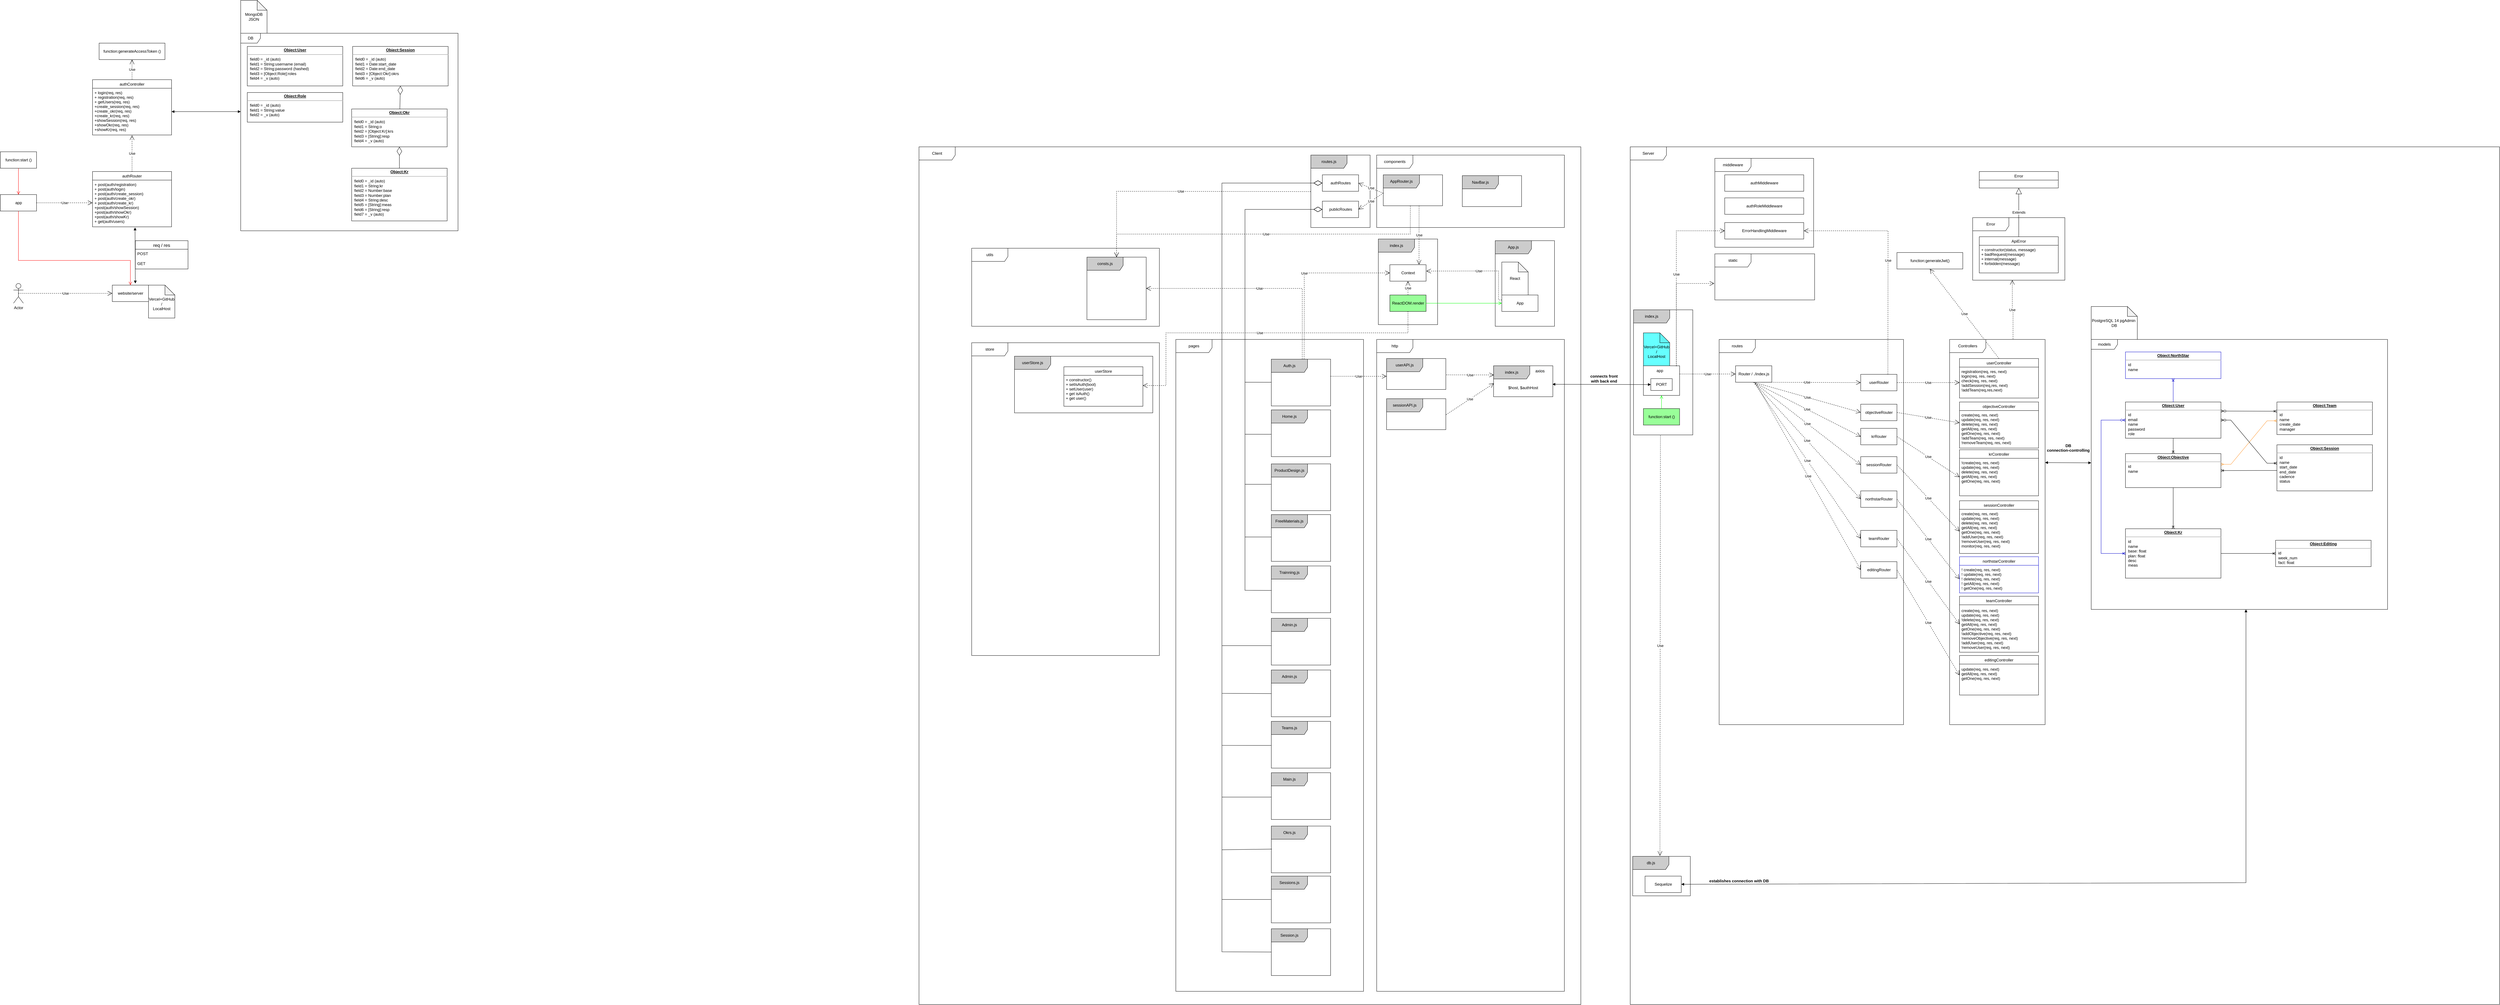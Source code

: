<mxfile version="20.3.3" type="github">
  <diagram id="ZgWrUhDNY7SDrV8JCNzW" name="Page-1">
    <mxGraphModel dx="8365" dy="1911" grid="1" gridSize="10" guides="1" tooltips="1" connect="1" arrows="1" fold="1" page="1" pageScale="1" pageWidth="827" pageHeight="1169" math="0" shadow="0">
      <root>
        <mxCell id="0" />
        <mxCell id="1" parent="0" />
        <mxCell id="YSYT53ccy33g7K8wF7SV-104" value="Client" style="shape=umlFrame;whiteSpace=wrap;html=1;width=110;height=40;" parent="1" vertex="1">
          <mxGeometry x="-3130" y="-555" width="2010" height="2605" as="geometry" />
        </mxCell>
        <mxCell id="T7n17aNO4eE7x2ttWyVh-2" value="http" style="shape=umlFrame;whiteSpace=wrap;html=1;width=110;height=40;" parent="1" vertex="1">
          <mxGeometry x="-1740" y="30" width="570" height="1980" as="geometry" />
        </mxCell>
        <mxCell id="YSYT53ccy33g7K8wF7SV-14" value="Use" style="endArrow=open;endSize=12;dashed=1;html=1;rounded=0;entryX=0.5;entryY=1;entryDx=0;entryDy=0;exitX=0.5;exitY=0;exitDx=0;exitDy=0;" parent="1" source="YSYT53ccy33g7K8wF7SV-9" target="YSYT53ccy33g7K8wF7SV-12" edge="1">
          <mxGeometry width="160" relative="1" as="geometry">
            <mxPoint x="269.57" y="90" as="sourcePoint" />
            <mxPoint x="270" y="-10" as="targetPoint" />
            <Array as="points" />
          </mxGeometry>
        </mxCell>
        <mxCell id="YSYT53ccy33g7K8wF7SV-103" value="Server" style="shape=umlFrame;whiteSpace=wrap;html=1;width=110;height=40;" parent="1" vertex="1">
          <mxGeometry x="-970" y="-555" width="2640" height="2605" as="geometry" />
        </mxCell>
        <mxCell id="YSYT53ccy33g7K8wF7SV-97" value="index.js" style="shape=umlFrame;whiteSpace=wrap;html=1;width=110;height=40;fillColor=#CCCCCC;" parent="1" vertex="1">
          <mxGeometry x="-960" y="-60" width="180" height="380" as="geometry" />
        </mxCell>
        <mxCell id="NTwUDxVlnUoW-F4fOf6s-37" value="models" style="shape=umlFrame;whiteSpace=wrap;html=1;width=80;height=30;" parent="1" vertex="1">
          <mxGeometry x="430" y="30" width="900" height="820" as="geometry" />
        </mxCell>
        <mxCell id="PmXMApU_OOU-UDONnJdp-1" value="authController" style="swimlane;fontStyle=0;childLayout=stackLayout;horizontal=1;startSize=26;fillColor=none;horizontalStack=0;resizeParent=1;resizeParentMax=0;resizeLast=0;collapsible=1;marginBottom=0;" parent="1" vertex="1">
          <mxGeometry x="-5640" y="-759" width="240" height="168" as="geometry" />
        </mxCell>
        <mxCell id="PmXMApU_OOU-UDONnJdp-4" value="+ login(req, res)&#xa;+ registration(req, res)&#xa;+ getUsers(req, res)&#xa;+create_session(req, res)&#xa;+create_okr(req, res)&#xa;+create_kr(req, res)&#xa;+showSession(req, res)&#xa;+showOkr(req, res)&#xa;+showKr(req, res)" style="text;strokeColor=none;fillColor=none;align=left;verticalAlign=top;spacingLeft=4;spacingRight=4;overflow=hidden;rotatable=0;points=[[0,0.5],[1,0.5]];portConstraint=eastwest;" parent="PmXMApU_OOU-UDONnJdp-1" vertex="1">
          <mxGeometry y="26" width="240" height="142" as="geometry" />
        </mxCell>
        <mxCell id="PmXMApU_OOU-UDONnJdp-6" value="function:start ()" style="html=1;" parent="1" vertex="1">
          <mxGeometry x="-5920" y="-540" width="110" height="50" as="geometry" />
        </mxCell>
        <mxCell id="PmXMApU_OOU-UDONnJdp-7" value="DB" style="shape=umlFrame;whiteSpace=wrap;html=1;" parent="1" vertex="1">
          <mxGeometry x="-5190" y="-900" width="660" height="600" as="geometry" />
        </mxCell>
        <mxCell id="PmXMApU_OOU-UDONnJdp-10" value="MongoDB&lt;br&gt;JSON" style="shape=note;whiteSpace=wrap;html=1;backgroundOutline=1;darkOpacity=0.05;" parent="1" vertex="1">
          <mxGeometry x="-5190" y="-1000" width="80" height="100" as="geometry" />
        </mxCell>
        <mxCell id="PmXMApU_OOU-UDONnJdp-11" value="&lt;p style=&quot;margin:0px;margin-top:4px;text-align:center;text-decoration:underline;&quot;&gt;&lt;b&gt;Object:User&lt;/b&gt;&lt;/p&gt;&lt;hr&gt;&lt;p style=&quot;margin:0px;margin-left:8px;&quot;&gt;field0 = _id (auto)&lt;br&gt;&lt;/p&gt;&lt;p style=&quot;margin:0px;margin-left:8px;&quot;&gt;field1 = String:username (email)&lt;br&gt;field2 = String:password (hashed)&lt;br&gt;field3 = [Object:Role]:roles&lt;/p&gt;&lt;p style=&quot;margin:0px;margin-left:8px;&quot;&gt;field4 = _v (auto)&lt;br&gt;&lt;/p&gt;" style="verticalAlign=top;align=left;overflow=fill;fontSize=12;fontFamily=Helvetica;html=1;" parent="1" vertex="1">
          <mxGeometry x="-5170" y="-860" width="290" height="120" as="geometry" />
        </mxCell>
        <mxCell id="PmXMApU_OOU-UDONnJdp-12" value="&lt;p style=&quot;margin:0px;margin-top:4px;text-align:center;text-decoration:underline;&quot;&gt;&lt;b&gt;Object:Role&lt;/b&gt;&lt;/p&gt;&lt;hr&gt;&lt;p style=&quot;margin:0px;margin-left:8px;&quot;&gt;field0 = _id (auto)&lt;br&gt;&lt;/p&gt;&lt;p style=&quot;margin:0px;margin-left:8px;&quot;&gt;field1 = String:value&lt;br&gt;&lt;/p&gt;&lt;p style=&quot;margin:0px;margin-left:8px;&quot;&gt;field2 = _v (auto)&lt;br&gt;&lt;/p&gt;" style="verticalAlign=top;align=left;overflow=fill;fontSize=12;fontFamily=Helvetica;html=1;" parent="1" vertex="1">
          <mxGeometry x="-5170" y="-720" width="290" height="90" as="geometry" />
        </mxCell>
        <mxCell id="PmXMApU_OOU-UDONnJdp-15" value="app" style="html=1;" parent="1" vertex="1">
          <mxGeometry x="-5920" y="-410" width="110" height="50" as="geometry" />
        </mxCell>
        <mxCell id="PmXMApU_OOU-UDONnJdp-16" value="authRouter" style="swimlane;fontStyle=0;childLayout=stackLayout;horizontal=1;startSize=26;fillColor=none;horizontalStack=0;resizeParent=1;resizeParentMax=0;resizeLast=0;collapsible=1;marginBottom=0;" parent="1" vertex="1">
          <mxGeometry x="-5640" y="-480" width="240" height="168" as="geometry" />
        </mxCell>
        <mxCell id="PmXMApU_OOU-UDONnJdp-27" value="+ post(auth/registration)&#xa;+ post(auth/login)&#xa;+ post(auth/create_session)&#xa;+ post(auth/create_okr)&#xa;+ post(auth/create_kr)&#xa;+post(auth/showSession)&#xa;+post(auth/showOkr)&#xa;+post(auth/showKr)&#xa;+ get(auth/users)&#xa;" style="text;strokeColor=none;fillColor=none;align=left;verticalAlign=top;spacingLeft=4;spacingRight=4;overflow=hidden;rotatable=0;points=[[0,0.5],[1,0.5]];portConstraint=eastwest;" parent="PmXMApU_OOU-UDONnJdp-16" vertex="1">
          <mxGeometry y="26" width="240" height="142" as="geometry" />
        </mxCell>
        <mxCell id="PmXMApU_OOU-UDONnJdp-19" value="Use" style="endArrow=open;endSize=12;dashed=1;html=1;rounded=0;exitX=1;exitY=0.5;exitDx=0;exitDy=0;" parent="1" source="PmXMApU_OOU-UDONnJdp-15" edge="1">
          <mxGeometry width="160" relative="1" as="geometry">
            <mxPoint x="-5390" y="-725" as="sourcePoint" />
            <mxPoint x="-5640" y="-385" as="targetPoint" />
          </mxGeometry>
        </mxCell>
        <mxCell id="PmXMApU_OOU-UDONnJdp-20" value="Use" style="endArrow=open;endSize=12;dashed=1;html=1;rounded=0;exitX=0.5;exitY=0;exitDx=0;exitDy=0;" parent="1" source="PmXMApU_OOU-UDONnJdp-16" edge="1">
          <mxGeometry width="160" relative="1" as="geometry">
            <mxPoint x="-5800" y="-475" as="sourcePoint" />
            <mxPoint x="-5520" y="-590" as="targetPoint" />
          </mxGeometry>
        </mxCell>
        <mxCell id="PmXMApU_OOU-UDONnJdp-23" value="" style="edgeStyle=orthogonalEdgeStyle;html=1;verticalAlign=bottom;endArrow=open;endSize=8;strokeColor=#ff0000;rounded=0;exitX=0.5;exitY=1;exitDx=0;exitDy=0;entryX=0.5;entryY=0;entryDx=0;entryDy=0;" parent="1" source="PmXMApU_OOU-UDONnJdp-6" target="PmXMApU_OOU-UDONnJdp-15" edge="1">
          <mxGeometry relative="1" as="geometry">
            <mxPoint x="-5907" y="-410" as="targetPoint" />
            <mxPoint x="-6350" y="-390" as="sourcePoint" />
          </mxGeometry>
        </mxCell>
        <mxCell id="PmXMApU_OOU-UDONnJdp-24" value="" style="endArrow=block;startArrow=block;endFill=1;startFill=1;html=1;rounded=0;exitX=1;exitY=0.5;exitDx=0;exitDy=0;" parent="1" source="PmXMApU_OOU-UDONnJdp-4" edge="1">
          <mxGeometry width="160" relative="1" as="geometry">
            <mxPoint x="-5660" y="-600" as="sourcePoint" />
            <mxPoint x="-5190" y="-662" as="targetPoint" />
          </mxGeometry>
        </mxCell>
        <mxCell id="PmXMApU_OOU-UDONnJdp-29" value="function:generateAccessToken ()" style="html=1;" parent="1" vertex="1">
          <mxGeometry x="-5620" y="-870" width="200" height="50" as="geometry" />
        </mxCell>
        <mxCell id="PmXMApU_OOU-UDONnJdp-30" value="Use" style="endArrow=open;endSize=12;dashed=1;html=1;rounded=0;entryX=0.5;entryY=1;entryDx=0;entryDy=0;" parent="1" target="PmXMApU_OOU-UDONnJdp-29" edge="1">
          <mxGeometry width="160" relative="1" as="geometry">
            <mxPoint x="-5520" y="-760" as="sourcePoint" />
            <mxPoint x="-5510" y="-580" as="targetPoint" />
          </mxGeometry>
        </mxCell>
        <mxCell id="PmXMApU_OOU-UDONnJdp-31" value="Actor" style="shape=umlActor;verticalLabelPosition=bottom;verticalAlign=top;html=1;" parent="1" vertex="1">
          <mxGeometry x="-5880" y="-140" width="30" height="60" as="geometry" />
        </mxCell>
        <mxCell id="PmXMApU_OOU-UDONnJdp-32" value="website/server" style="html=1;" parent="1" vertex="1">
          <mxGeometry x="-5580" y="-135" width="110" height="50" as="geometry" />
        </mxCell>
        <mxCell id="PmXMApU_OOU-UDONnJdp-33" value="Use" style="endArrow=open;endSize=12;dashed=1;html=1;rounded=0;exitX=0.5;exitY=0.5;exitDx=0;exitDy=0;exitPerimeter=0;entryX=0;entryY=0.5;entryDx=0;entryDy=0;" parent="1" source="PmXMApU_OOU-UDONnJdp-31" target="PmXMApU_OOU-UDONnJdp-32" edge="1">
          <mxGeometry width="160" relative="1" as="geometry">
            <mxPoint x="-5590" y="-250" as="sourcePoint" />
            <mxPoint x="-5430" y="-250" as="targetPoint" />
          </mxGeometry>
        </mxCell>
        <mxCell id="PmXMApU_OOU-UDONnJdp-34" value="" style="edgeStyle=orthogonalEdgeStyle;html=1;verticalAlign=bottom;endArrow=open;endSize=8;strokeColor=#ff0000;rounded=0;exitX=0.5;exitY=1;exitDx=0;exitDy=0;entryX=0.5;entryY=0;entryDx=0;entryDy=0;" parent="1" source="PmXMApU_OOU-UDONnJdp-15" target="PmXMApU_OOU-UDONnJdp-32" edge="1">
          <mxGeometry relative="1" as="geometry">
            <mxPoint x="-5855" y="-400" as="targetPoint" />
            <mxPoint x="-5855" y="-480" as="sourcePoint" />
            <Array as="points">
              <mxPoint x="-5865" y="-210" />
              <mxPoint x="-5525" y="-210" />
            </Array>
          </mxGeometry>
        </mxCell>
        <mxCell id="PmXMApU_OOU-UDONnJdp-35" value="" style="endArrow=block;startArrow=block;endFill=1;startFill=1;html=1;rounded=0;exitX=0.538;exitY=1.014;exitDx=0;exitDy=0;exitPerimeter=0;" parent="1" source="PmXMApU_OOU-UDONnJdp-27" edge="1">
          <mxGeometry width="160" relative="1" as="geometry">
            <mxPoint x="-5500" y="-310" as="sourcePoint" />
            <mxPoint x="-5510" y="-140" as="targetPoint" />
          </mxGeometry>
        </mxCell>
        <mxCell id="PmXMApU_OOU-UDONnJdp-38" value="req / res" style="swimlane;fontStyle=0;childLayout=stackLayout;horizontal=1;startSize=26;horizontalStack=0;resizeParent=1;resizeParentMax=0;resizeLast=0;collapsible=1;marginBottom=0;align=center;fontSize=14;" parent="1" vertex="1">
          <mxGeometry x="-5510" y="-270" width="160" height="86" as="geometry" />
        </mxCell>
        <mxCell id="PmXMApU_OOU-UDONnJdp-39" value="POST" style="text;strokeColor=none;fillColor=none;spacingLeft=4;spacingRight=4;overflow=hidden;rotatable=0;points=[[0,0.5],[1,0.5]];portConstraint=eastwest;fontSize=12;" parent="PmXMApU_OOU-UDONnJdp-38" vertex="1">
          <mxGeometry y="26" width="160" height="30" as="geometry" />
        </mxCell>
        <mxCell id="PmXMApU_OOU-UDONnJdp-40" value="GET" style="text;strokeColor=none;fillColor=none;spacingLeft=4;spacingRight=4;overflow=hidden;rotatable=0;points=[[0,0.5],[1,0.5]];portConstraint=eastwest;fontSize=12;" parent="PmXMApU_OOU-UDONnJdp-38" vertex="1">
          <mxGeometry y="56" width="160" height="30" as="geometry" />
        </mxCell>
        <mxCell id="GvUqbctl3foqBScWrYi5-1" value="&lt;p style=&quot;margin:0px;margin-top:4px;text-align:center;text-decoration:underline;&quot;&gt;&lt;b&gt;Object:Okr&lt;/b&gt;&lt;/p&gt;&lt;hr&gt;&lt;p style=&quot;margin:0px;margin-left:8px;&quot;&gt;field0 = _id (auto)&lt;br&gt;&lt;/p&gt;&lt;p style=&quot;margin:0px;margin-left:8px;&quot;&gt;field1 = String:o&lt;br&gt;&lt;/p&gt;&lt;p style=&quot;margin:0px;margin-left:8px;&quot;&gt;&lt;span style=&quot;background-color: initial;&quot;&gt;field2 = [Object:Kr]:krs&lt;/span&gt;&lt;br&gt;&lt;/p&gt;&lt;p style=&quot;margin: 0px 0px 0px 8px;&quot;&gt;field3 =&amp;nbsp;[String]:resp&lt;/p&gt;&lt;p style=&quot;margin: 0px 0px 0px 8px;&quot;&gt;&lt;span style=&quot;background-color: initial;&quot;&gt;field4 = _v (auto)&lt;/span&gt;&lt;br&gt;&lt;/p&gt;&lt;p style=&quot;margin:0px;margin-left:8px;&quot;&gt;&lt;br&gt;&lt;/p&gt;&lt;p style=&quot;margin:0px;margin-left:8px;&quot;&gt;&lt;br&gt;&lt;/p&gt;" style="verticalAlign=top;align=left;overflow=fill;fontSize=12;fontFamily=Helvetica;html=1;" parent="1" vertex="1">
          <mxGeometry x="-4853" y="-670" width="290" height="115" as="geometry" />
        </mxCell>
        <mxCell id="GvUqbctl3foqBScWrYi5-2" value="&lt;p style=&quot;margin:0px;margin-top:4px;text-align:center;text-decoration:underline;&quot;&gt;&lt;b&gt;Object:Session&lt;/b&gt;&lt;/p&gt;&lt;hr&gt;&lt;p style=&quot;margin:0px;margin-left:8px;&quot;&gt;field0 = _id (auto)&lt;br&gt;&lt;/p&gt;&lt;p style=&quot;margin: 0px 0px 0px 8px;&quot;&gt;field1 = Date:start_date&lt;br&gt;&lt;/p&gt;&lt;p style=&quot;margin: 0px 0px 0px 8px;&quot;&gt;field2 = Date:end_date&lt;br&gt;&lt;/p&gt;&lt;p style=&quot;margin: 0px 0px 0px 8px;&quot;&gt;field3 = [Object:Okr]:okrs&lt;/p&gt;&lt;p style=&quot;margin: 0px 0px 0px 8px;&quot;&gt;field6 = _v (auto)&lt;br&gt;&lt;/p&gt;&lt;div&gt;&lt;br&gt;&lt;/div&gt;&lt;p style=&quot;margin:0px;margin-left:8px;&quot;&gt;&lt;br&gt;&lt;/p&gt;&lt;p style=&quot;margin:0px;margin-left:8px;&quot;&gt;&lt;br&gt;&lt;/p&gt;" style="verticalAlign=top;align=left;overflow=fill;fontSize=12;fontFamily=Helvetica;html=1;" parent="1" vertex="1">
          <mxGeometry x="-4850" y="-860" width="290" height="120" as="geometry" />
        </mxCell>
        <mxCell id="-eXeZbVj-zx8Dia-wCeO-1" value="&lt;p style=&quot;margin:0px;margin-top:4px;text-align:center;text-decoration:underline;&quot;&gt;&lt;b&gt;Object:Kr&lt;/b&gt;&lt;/p&gt;&lt;hr&gt;&lt;p style=&quot;margin:0px;margin-left:8px;&quot;&gt;field0 = _id (auto)&lt;br&gt;&lt;/p&gt;&lt;p style=&quot;margin:0px;margin-left:8px;&quot;&gt;&lt;span style=&quot;background-color: initial;&quot;&gt;field1 = String:kr&lt;/span&gt;&lt;br&gt;&lt;/p&gt;&lt;p style=&quot;margin: 0px 0px 0px 8px;&quot;&gt;&lt;span style=&quot;background-color: initial;&quot;&gt;field2 = Number:base&lt;/span&gt;&lt;br&gt;&lt;/p&gt;&lt;p style=&quot;margin: 0px 0px 0px 8px;&quot;&gt;&lt;span style=&quot;background-color: initial;&quot;&gt;field3 = Number:plan&lt;/span&gt;&lt;br&gt;&lt;/p&gt;&lt;p style=&quot;margin: 0px 0px 0px 8px;&quot;&gt;&lt;span style=&quot;background-color: initial;&quot;&gt;field4 = String:desc&lt;/span&gt;&lt;/p&gt;&lt;p style=&quot;margin:0px;margin-left:8px;&quot;&gt;&lt;span style=&quot;background-color: initial;&quot;&gt;field5 = [String]:meas&lt;/span&gt;&lt;br&gt;&lt;/p&gt;&lt;p style=&quot;margin:0px;margin-left:8px;&quot;&gt;field6 =&amp;nbsp;[String]:resp&lt;span style=&quot;background-color: initial;&quot;&gt;&lt;br&gt;&lt;/span&gt;&lt;/p&gt;&lt;p style=&quot;margin: 0px 0px 0px 8px;&quot;&gt;field7 = _v (auto)&lt;/p&gt;&lt;p style=&quot;margin:0px;margin-left:8px;&quot;&gt;&lt;br&gt;&lt;/p&gt;" style="verticalAlign=top;align=left;overflow=fill;fontSize=12;fontFamily=Helvetica;html=1;" parent="1" vertex="1">
          <mxGeometry x="-4853" y="-490" width="290" height="160" as="geometry" />
        </mxCell>
        <mxCell id="-eXeZbVj-zx8Dia-wCeO-2" value="" style="endArrow=diamondThin;endFill=0;endSize=24;html=1;rounded=0;entryX=0.5;entryY=1;entryDx=0;entryDy=0;" parent="1" source="GvUqbctl3foqBScWrYi5-1" target="GvUqbctl3foqBScWrYi5-2" edge="1">
          <mxGeometry width="160" relative="1" as="geometry">
            <mxPoint x="-4630" y="-430" as="sourcePoint" />
            <mxPoint x="-4470" y="-430" as="targetPoint" />
          </mxGeometry>
        </mxCell>
        <mxCell id="-eXeZbVj-zx8Dia-wCeO-5" value="" style="endArrow=diamondThin;endFill=0;endSize=24;html=1;rounded=0;entryX=0.5;entryY=1;entryDx=0;entryDy=0;" parent="1" source="-eXeZbVj-zx8Dia-wCeO-1" target="GvUqbctl3foqBScWrYi5-1" edge="1">
          <mxGeometry width="160" relative="1" as="geometry">
            <mxPoint x="-4460" y="-500" as="sourcePoint" />
            <mxPoint x="-4300" y="-500" as="targetPoint" />
          </mxGeometry>
        </mxCell>
        <mxCell id="-i0hUMnSqrgB1KLQEE9C-1" value="&lt;br&gt;Vercel+GitHub&lt;br&gt;/&lt;br&gt;LocalHost" style="shape=note;whiteSpace=wrap;html=1;backgroundOutline=1;darkOpacity=0.05;" parent="1" vertex="1">
          <mxGeometry x="-5470" y="-135" width="80" height="100" as="geometry" />
        </mxCell>
        <mxCell id="NTwUDxVlnUoW-F4fOf6s-1" value="&lt;p style=&quot;margin:0px;margin-top:4px;text-align:center;text-decoration:underline;&quot;&gt;&lt;b&gt;Object:User&lt;/b&gt;&lt;/p&gt;&lt;hr&gt;&lt;p style=&quot;margin:0px;margin-left:8px;&quot;&gt;id&lt;/p&gt;&lt;p style=&quot;margin:0px;margin-left:8px;&quot;&gt;email&lt;/p&gt;&lt;p style=&quot;margin:0px;margin-left:8px;&quot;&gt;name&lt;/p&gt;&lt;p style=&quot;margin:0px;margin-left:8px;&quot;&gt;password&lt;/p&gt;&lt;p style=&quot;margin:0px;margin-left:8px;&quot;&gt;role&lt;/p&gt;" style="verticalAlign=top;align=left;overflow=fill;fontSize=12;fontFamily=Helvetica;html=1;" parent="1" vertex="1">
          <mxGeometry x="534" y="220" width="290" height="110" as="geometry" />
        </mxCell>
        <mxCell id="NTwUDxVlnUoW-F4fOf6s-2" value="&lt;p style=&quot;margin:0px;margin-top:4px;text-align:center;text-decoration:underline;&quot;&gt;&lt;b&gt;Object:Session&lt;/b&gt;&lt;/p&gt;&lt;hr&gt;&lt;p style=&quot;margin:0px;margin-left:8px;&quot;&gt;id&lt;/p&gt;&lt;p style=&quot;margin: 0px 0px 0px 8px;&quot;&gt;name&lt;br&gt;&lt;/p&gt;&lt;p style=&quot;margin: 0px 0px 0px 8px;&quot;&gt;start_date&lt;br&gt;&lt;/p&gt;&lt;p style=&quot;margin: 0px 0px 0px 8px;&quot;&gt;end_date&lt;br&gt;&lt;/p&gt;&lt;p style=&quot;margin: 0px 0px 0px 8px;&quot;&gt;cadence&lt;/p&gt;&lt;p style=&quot;margin: 0px 0px 0px 8px;&quot;&gt;status&lt;/p&gt;&lt;p style=&quot;margin: 0px 0px 0px 8px;&quot;&gt;&lt;br&gt;&lt;/p&gt;&lt;p style=&quot;margin: 0px 0px 0px 8px;&quot;&gt;&lt;br&gt;&lt;/p&gt;&lt;div&gt;&lt;br&gt;&lt;/div&gt;&lt;p style=&quot;margin:0px;margin-left:8px;&quot;&gt;&lt;br&gt;&lt;/p&gt;&lt;p style=&quot;margin:0px;margin-left:8px;&quot;&gt;&lt;br&gt;&lt;/p&gt;" style="verticalAlign=top;align=left;overflow=fill;fontSize=12;fontFamily=Helvetica;html=1;" parent="1" vertex="1">
          <mxGeometry x="994" y="350" width="290" height="140" as="geometry" />
        </mxCell>
        <mxCell id="NTwUDxVlnUoW-F4fOf6s-3" value="&lt;p style=&quot;margin:0px;margin-top:4px;text-align:center;text-decoration:underline;&quot;&gt;&lt;b&gt;Object:Objective&lt;/b&gt;&lt;/p&gt;&lt;hr&gt;&lt;p style=&quot;margin:0px;margin-left:8px;&quot;&gt;id&lt;br&gt;&lt;/p&gt;&lt;p style=&quot;margin:0px;margin-left:8px;&quot;&gt;name&lt;/p&gt;&lt;p style=&quot;margin: 0px 0px 0px 8px;&quot;&gt;&lt;br&gt;&lt;/p&gt;" style="verticalAlign=top;align=left;overflow=fill;fontSize=12;fontFamily=Helvetica;html=1;" parent="1" vertex="1">
          <mxGeometry x="534" y="376.75" width="290" height="103.25" as="geometry" />
        </mxCell>
        <mxCell id="NTwUDxVlnUoW-F4fOf6s-4" value="&lt;p style=&quot;margin:0px;margin-top:4px;text-align:center;text-decoration:underline;&quot;&gt;&lt;b&gt;Object:Kr&lt;/b&gt;&lt;/p&gt;&lt;hr&gt;&lt;p style=&quot;margin:0px;margin-left:8px;&quot;&gt;id&lt;br&gt;&lt;/p&gt;&lt;p style=&quot;margin:0px;margin-left:8px;&quot;&gt;&lt;span style=&quot;background-color: initial;&quot;&gt;name&lt;/span&gt;&lt;/p&gt;&lt;p style=&quot;margin:0px;margin-left:8px;&quot;&gt;&lt;span style=&quot;background-color: initial;&quot;&gt;base: float&lt;/span&gt;&lt;/p&gt;&lt;p style=&quot;margin:0px;margin-left:8px;&quot;&gt;plan: float&lt;/p&gt;&lt;p style=&quot;margin: 0px 0px 0px 8px;&quot;&gt;&lt;span style=&quot;background-color: initial;&quot;&gt;desc&lt;/span&gt;&lt;/p&gt;&lt;p style=&quot;margin: 0px 0px 0px 8px;&quot;&gt;meas&lt;/p&gt;&lt;p style=&quot;margin:0px;margin-left:8px;&quot;&gt;&lt;br&gt;&lt;/p&gt;&lt;p style=&quot;margin: 0px 0px 0px 8px;&quot;&gt;&lt;br&gt;&lt;/p&gt;" style="verticalAlign=top;align=left;overflow=fill;fontSize=12;fontFamily=Helvetica;html=1;" parent="1" vertex="1">
          <mxGeometry x="534" y="605" width="290" height="150" as="geometry" />
        </mxCell>
        <mxCell id="NTwUDxVlnUoW-F4fOf6s-18" value="" style="fontSize=12;html=1;endArrow=ERoneToMany;rounded=0;exitX=0.5;exitY=1;exitDx=0;exitDy=0;entryX=0.5;entryY=0;entryDx=0;entryDy=0;strokeColor=#000000;" parent="1" source="NTwUDxVlnUoW-F4fOf6s-1" target="NTwUDxVlnUoW-F4fOf6s-3" edge="1">
          <mxGeometry width="100" height="100" relative="1" as="geometry">
            <mxPoint x="834" y="459.875" as="sourcePoint" />
            <mxPoint x="834" y="545.5" as="targetPoint" />
          </mxGeometry>
        </mxCell>
        <mxCell id="NTwUDxVlnUoW-F4fOf6s-20" value="&lt;p style=&quot;margin:0px;margin-top:4px;text-align:center;text-decoration:underline;&quot;&gt;&lt;b&gt;Object:Team&lt;/b&gt;&lt;/p&gt;&lt;hr&gt;&lt;p style=&quot;margin:0px;margin-left:8px;&quot;&gt;id&lt;/p&gt;&lt;p style=&quot;margin:0px;margin-left:8px;&quot;&gt;name&lt;/p&gt;&lt;p style=&quot;margin:0px;margin-left:8px;&quot;&gt;create_date&lt;/p&gt;&lt;p style=&quot;margin:0px;margin-left:8px;&quot;&gt;manager&lt;/p&gt;" style="verticalAlign=top;align=left;overflow=fill;fontSize=12;fontFamily=Helvetica;html=1;" parent="1" vertex="1">
          <mxGeometry x="994" y="220" width="290" height="99" as="geometry" />
        </mxCell>
        <mxCell id="NTwUDxVlnUoW-F4fOf6s-31" value="" style="fontSize=12;html=1;endArrow=ERoneToMany;rounded=0;exitX=0.5;exitY=1;exitDx=0;exitDy=0;entryX=0.5;entryY=0;entryDx=0;entryDy=0;" parent="1" source="NTwUDxVlnUoW-F4fOf6s-3" target="NTwUDxVlnUoW-F4fOf6s-4" edge="1">
          <mxGeometry width="100" height="100" relative="1" as="geometry">
            <mxPoint x="689" y="329" as="sourcePoint" />
            <mxPoint x="689" y="386.75" as="targetPoint" />
          </mxGeometry>
        </mxCell>
        <mxCell id="NTwUDxVlnUoW-F4fOf6s-39" value="PostgreSQL 14 pgAdmin&amp;nbsp;&lt;br&gt;DB" style="shape=note;whiteSpace=wrap;html=1;backgroundOutline=1;darkOpacity=0.05;" parent="1" vertex="1">
          <mxGeometry x="430" y="-70" width="140" height="100" as="geometry" />
        </mxCell>
        <mxCell id="W5Y2SaXEaBMhEikAsEMx-1" value="" style="fontSize=12;html=1;endArrow=ERmany;startArrow=ERmany;rounded=0;entryX=1.001;entryY=0.315;entryDx=0;entryDy=0;exitX=0;exitY=0.577;exitDx=0;exitDy=0;strokeColor=#FF9933;entryPerimeter=0;edgeStyle=entityRelationEdgeStyle;exitPerimeter=0;" parent="1" source="NTwUDxVlnUoW-F4fOf6s-20" target="NTwUDxVlnUoW-F4fOf6s-3" edge="1">
          <mxGeometry width="100" height="100" relative="1" as="geometry">
            <mxPoint x="994" y="402.5" as="sourcePoint" />
            <mxPoint x="824" y="400" as="targetPoint" />
          </mxGeometry>
        </mxCell>
        <mxCell id="E8pk0Kp862lJIBIXXsNr-1" value="&lt;p style=&quot;margin:0px;margin-top:4px;text-align:center;text-decoration:underline;&quot;&gt;&lt;b&gt;Object:NorthStar&lt;/b&gt;&lt;/p&gt;&lt;hr&gt;&lt;p style=&quot;margin:0px;margin-left:8px;&quot;&gt;id&lt;/p&gt;&lt;p style=&quot;margin:0px;margin-left:8px;&quot;&gt;name&lt;/p&gt;&lt;p style=&quot;margin: 0px 0px 0px 8px;&quot;&gt;&lt;br&gt;&lt;/p&gt;&lt;p style=&quot;margin: 0px 0px 0px 8px;&quot;&gt;&lt;br&gt;&lt;/p&gt;&lt;div&gt;&lt;br&gt;&lt;/div&gt;&lt;p style=&quot;margin:0px;margin-left:8px;&quot;&gt;&lt;br&gt;&lt;/p&gt;&lt;p style=&quot;margin:0px;margin-left:8px;&quot;&gt;&lt;br&gt;&lt;/p&gt;" style="verticalAlign=top;align=left;overflow=fill;fontSize=12;fontFamily=Helvetica;html=1;strokeColor=#0000CC;" parent="1" vertex="1">
          <mxGeometry x="534" y="68" width="290" height="81" as="geometry" />
        </mxCell>
        <mxCell id="E8pk0Kp862lJIBIXXsNr-4" value="" style="fontSize=12;html=1;endArrow=ERoneToMany;rounded=0;exitX=0.5;exitY=0;exitDx=0;exitDy=0;entryX=0.5;entryY=1;entryDx=0;entryDy=0;strokeColor=#0000CC;elbow=vertical;" parent="1" source="NTwUDxVlnUoW-F4fOf6s-1" target="E8pk0Kp862lJIBIXXsNr-1" edge="1">
          <mxGeometry width="100" height="100" relative="1" as="geometry">
            <mxPoint x="689" y="340" as="sourcePoint" />
            <mxPoint x="689" y="386.75" as="targetPoint" />
          </mxGeometry>
        </mxCell>
        <mxCell id="YSYT53ccy33g7K8wF7SV-3" value="Controllers" style="shape=umlFrame;whiteSpace=wrap;html=1;width=110;height=40;" parent="1" vertex="1">
          <mxGeometry y="30" width="290" height="1170" as="geometry" />
        </mxCell>
        <mxCell id="YSYT53ccy33g7K8wF7SV-9" value="userController" style="swimlane;fontStyle=0;childLayout=stackLayout;horizontal=1;startSize=26;fillColor=none;horizontalStack=0;resizeParent=1;resizeParentMax=0;resizeLast=0;collapsible=1;marginBottom=0;" parent="1" vertex="1">
          <mxGeometry x="30" y="88" width="240" height="120" as="geometry" />
        </mxCell>
        <mxCell id="YSYT53ccy33g7K8wF7SV-10" value="registration(req, res, next)&#xa;login(req, res, next)&#xa;check(req, res, next)&#xa;!addSession(req,res, next)&#xa;!addTeam(req,res,next)&#xa;" style="text;strokeColor=none;fillColor=none;align=left;verticalAlign=top;spacingLeft=4;spacingRight=4;overflow=hidden;rotatable=0;points=[[0,0.5],[1,0.5]];portConstraint=eastwest;" parent="YSYT53ccy33g7K8wF7SV-9" vertex="1">
          <mxGeometry y="26" width="240" height="94" as="geometry" />
        </mxCell>
        <mxCell id="YSYT53ccy33g7K8wF7SV-12" value="function:generateJwt()" style="html=1;" parent="1" vertex="1">
          <mxGeometry x="-160" y="-234" width="200" height="50" as="geometry" />
        </mxCell>
        <mxCell id="YSYT53ccy33g7K8wF7SV-17" value="teamController" style="swimlane;fontStyle=0;childLayout=stackLayout;horizontal=1;startSize=26;fillColor=none;horizontalStack=0;resizeParent=1;resizeParentMax=0;resizeLast=0;collapsible=1;marginBottom=0;" parent="1" vertex="1">
          <mxGeometry x="30" y="810" width="240" height="170" as="geometry" />
        </mxCell>
        <mxCell id="YSYT53ccy33g7K8wF7SV-22" value="sessionController" style="swimlane;fontStyle=0;childLayout=stackLayout;horizontal=1;startSize=26;fillColor=none;horizontalStack=0;resizeParent=1;resizeParentMax=0;resizeLast=0;collapsible=1;marginBottom=0;" parent="1" vertex="1">
          <mxGeometry x="30" y="520" width="240" height="160" as="geometry" />
        </mxCell>
        <mxCell id="YSYT53ccy33g7K8wF7SV-23" value="create(req, res, next)&#xa;update(req, res, next)&#xa;delete(req, res, next)&#xa;getAll(req, res, next)&#xa;getOne(req, res, next)&#xa;!addUser(req, res, next)&#xa;!removeUser(req, res, next)&#xa;monitor(req, res, next)&#xa;" style="text;strokeColor=none;fillColor=none;align=left;verticalAlign=top;spacingLeft=4;spacingRight=4;overflow=hidden;rotatable=0;points=[[0,0.5],[1,0.5]];portConstraint=eastwest;" parent="YSYT53ccy33g7K8wF7SV-22" vertex="1">
          <mxGeometry y="26" width="240" height="134" as="geometry" />
        </mxCell>
        <mxCell id="YSYT53ccy33g7K8wF7SV-24" value="objectiveController" style="swimlane;fontStyle=0;childLayout=stackLayout;horizontal=1;startSize=26;fillColor=none;horizontalStack=0;resizeParent=1;resizeParentMax=0;resizeLast=0;collapsible=1;marginBottom=0;" parent="1" vertex="1">
          <mxGeometry x="30" y="220" width="240" height="140" as="geometry" />
        </mxCell>
        <mxCell id="YSYT53ccy33g7K8wF7SV-25" value="create(req, res, next) &#xa;update(req, res, next)&#xa;delete(req, res, next)&#xa;getAll(req, res, next)&#xa;getOne(req, res, next)&#xa;!addTeam(req, res, next)&#xa;!removeTeam(req, res, next)&#xa;" style="text;strokeColor=none;fillColor=none;align=left;verticalAlign=top;spacingLeft=4;spacingRight=4;overflow=hidden;rotatable=0;points=[[0,0.5],[1,0.5]];portConstraint=eastwest;" parent="YSYT53ccy33g7K8wF7SV-24" vertex="1">
          <mxGeometry y="26" width="240" height="114" as="geometry" />
        </mxCell>
        <mxCell id="YSYT53ccy33g7K8wF7SV-26" value="northstarController" style="swimlane;fontStyle=0;childLayout=stackLayout;horizontal=1;startSize=26;fillColor=none;horizontalStack=0;resizeParent=1;resizeParentMax=0;resizeLast=0;collapsible=1;marginBottom=0;strokeColor=#0000CC;" parent="1" vertex="1">
          <mxGeometry x="30" y="690" width="240" height="110" as="geometry" />
        </mxCell>
        <mxCell id="YSYT53ccy33g7K8wF7SV-27" value="! create(req, res, next)&#xa;! update(req, res, next)&#xa;! delete(req, res, next)&#xa;! getAll(req, res, next)&#xa;! getOne(req, res, next)" style="text;strokeColor=none;fillColor=none;align=left;verticalAlign=top;spacingLeft=4;spacingRight=4;overflow=hidden;rotatable=0;points=[[0,0.5],[1,0.5]];portConstraint=eastwest;" parent="YSYT53ccy33g7K8wF7SV-26" vertex="1">
          <mxGeometry y="26" width="240" height="84" as="geometry" />
        </mxCell>
        <mxCell id="YSYT53ccy33g7K8wF7SV-28" value="krController" style="swimlane;fontStyle=0;childLayout=stackLayout;horizontal=1;startSize=26;fillColor=none;horizontalStack=0;resizeParent=1;resizeParentMax=0;resizeLast=0;collapsible=1;marginBottom=0;" parent="1" vertex="1">
          <mxGeometry x="30" y="365" width="240" height="140" as="geometry" />
        </mxCell>
        <mxCell id="YSYT53ccy33g7K8wF7SV-29" value="!create(req, res, next)&#xa;update(req, res, next)&#xa;delete(req, res, next)&#xa;getAll(req, res, next)&#xa;getOne(req, res, next)&#xa;" style="text;strokeColor=none;fillColor=none;align=left;verticalAlign=top;spacingLeft=4;spacingRight=4;overflow=hidden;rotatable=0;points=[[0,0.5],[1,0.5]];portConstraint=eastwest;" parent="YSYT53ccy33g7K8wF7SV-28" vertex="1">
          <mxGeometry y="26" width="240" height="114" as="geometry" />
        </mxCell>
        <mxCell id="YSYT53ccy33g7K8wF7SV-30" value="Error" style="shape=umlFrame;whiteSpace=wrap;html=1;width=110;height=40;" parent="1" vertex="1">
          <mxGeometry x="70" y="-340" width="280" height="190" as="geometry" />
        </mxCell>
        <mxCell id="YSYT53ccy33g7K8wF7SV-32" value="ApiError" style="swimlane;fontStyle=0;childLayout=stackLayout;horizontal=1;startSize=26;fillColor=none;horizontalStack=0;resizeParent=1;resizeParentMax=0;resizeLast=0;collapsible=1;marginBottom=0;" parent="1" vertex="1">
          <mxGeometry x="90" y="-282" width="240" height="110" as="geometry" />
        </mxCell>
        <mxCell id="YSYT53ccy33g7K8wF7SV-33" value="+ constructor(status, message)&#xa;+ badRequest(message)&#xa;+ internal(message)&#xa;+ forbidden(message)" style="text;strokeColor=none;fillColor=none;align=left;verticalAlign=top;spacingLeft=4;spacingRight=4;overflow=hidden;rotatable=0;points=[[0,0.5],[1,0.5]];portConstraint=eastwest;" parent="YSYT53ccy33g7K8wF7SV-32" vertex="1">
          <mxGeometry y="26" width="240" height="84" as="geometry" />
        </mxCell>
        <mxCell id="YSYT53ccy33g7K8wF7SV-34" value="Extends" style="endArrow=block;endSize=16;endFill=0;html=1;rounded=0;strokeColor=#000000;entryX=0.5;entryY=1;entryDx=0;entryDy=0;exitX=0.5;exitY=0;exitDx=0;exitDy=0;" parent="1" source="YSYT53ccy33g7K8wF7SV-32" target="YSYT53ccy33g7K8wF7SV-35" edge="1">
          <mxGeometry width="160" relative="1" as="geometry">
            <mxPoint x="690" y="-80.43" as="sourcePoint" />
            <mxPoint x="840" y="-80" as="targetPoint" />
          </mxGeometry>
        </mxCell>
        <mxCell id="YSYT53ccy33g7K8wF7SV-35" value="Error" style="swimlane;fontStyle=0;childLayout=stackLayout;horizontal=1;startSize=26;fillColor=none;horizontalStack=0;resizeParent=1;resizeParentMax=0;resizeLast=0;collapsible=1;marginBottom=0;" parent="1" vertex="1">
          <mxGeometry x="90" y="-480" width="240" height="50" as="geometry" />
        </mxCell>
        <mxCell id="YSYT53ccy33g7K8wF7SV-38" value="" style="endArrow=block;startArrow=block;endFill=1;startFill=1;html=1;rounded=0;strokeColor=#000000;entryX=0;entryY=0.457;entryDx=0;entryDy=0;entryPerimeter=0;" parent="1" target="NTwUDxVlnUoW-F4fOf6s-37" edge="1">
          <mxGeometry width="160" relative="1" as="geometry">
            <mxPoint x="290" y="404" as="sourcePoint" />
            <mxPoint x="420" y="404" as="targetPoint" />
          </mxGeometry>
        </mxCell>
        <mxCell id="YSYT53ccy33g7K8wF7SV-40" value="Use" style="endArrow=open;endSize=12;dashed=1;html=1;rounded=0;entryX=0.43;entryY=0.997;entryDx=0;entryDy=0;entryPerimeter=0;exitX=0.664;exitY=-0.001;exitDx=0;exitDy=0;exitPerimeter=0;edgeStyle=orthogonalEdgeStyle;" parent="1" source="YSYT53ccy33g7K8wF7SV-3" target="YSYT53ccy33g7K8wF7SV-30" edge="1">
          <mxGeometry width="160" relative="1" as="geometry">
            <mxPoint x="279.57" y="100" as="sourcePoint" />
            <mxPoint x="280" y="-10.0" as="targetPoint" />
          </mxGeometry>
        </mxCell>
        <mxCell id="YSYT53ccy33g7K8wF7SV-42" value="routes" style="shape=umlFrame;whiteSpace=wrap;html=1;width=110;height=40;" parent="1" vertex="1">
          <mxGeometry x="-700" y="30" width="560" height="1170" as="geometry" />
        </mxCell>
        <mxCell id="YSYT53ccy33g7K8wF7SV-45" value="Router / ./index.js" style="html=1;fillColor=none;" parent="1" vertex="1">
          <mxGeometry x="-650" y="110" width="110" height="50" as="geometry" />
        </mxCell>
        <mxCell id="YSYT53ccy33g7K8wF7SV-46" value="krRouter&lt;br&gt;" style="html=1;fillColor=none;" parent="1" vertex="1">
          <mxGeometry x="-270" y="300" width="110" height="50" as="geometry" />
        </mxCell>
        <mxCell id="YSYT53ccy33g7K8wF7SV-47" value="objectiveRouter" style="html=1;fillColor=none;" parent="1" vertex="1">
          <mxGeometry x="-270" y="226.75" width="110" height="50" as="geometry" />
        </mxCell>
        <mxCell id="YSYT53ccy33g7K8wF7SV-49" value="teamRouter" style="html=1;fillColor=none;" parent="1" vertex="1">
          <mxGeometry x="-270" y="610" width="110" height="50" as="geometry" />
        </mxCell>
        <mxCell id="YSYT53ccy33g7K8wF7SV-50" value="userRouter" style="html=1;fillColor=none;" parent="1" vertex="1">
          <mxGeometry x="-270" y="136" width="110" height="50" as="geometry" />
        </mxCell>
        <mxCell id="YSYT53ccy33g7K8wF7SV-51" value="northstarRouter" style="html=1;fillColor=none;" parent="1" vertex="1">
          <mxGeometry x="-270" y="490" width="110" height="50" as="geometry" />
        </mxCell>
        <mxCell id="YSYT53ccy33g7K8wF7SV-52" value="Use" style="endArrow=open;endSize=12;dashed=1;html=1;rounded=0;strokeColor=#000000;exitX=0.5;exitY=1;exitDx=0;exitDy=0;entryX=0;entryY=0.5;entryDx=0;entryDy=0;" parent="1" source="YSYT53ccy33g7K8wF7SV-45" target="YSYT53ccy33g7K8wF7SV-46" edge="1">
          <mxGeometry width="160" relative="1" as="geometry">
            <mxPoint x="40" y="320" as="sourcePoint" />
            <mxPoint x="200" y="320" as="targetPoint" />
          </mxGeometry>
        </mxCell>
        <mxCell id="YSYT53ccy33g7K8wF7SV-53" value="Use" style="endArrow=open;endSize=12;dashed=1;html=1;rounded=0;strokeColor=#000000;exitX=0.5;exitY=1;exitDx=0;exitDy=0;entryX=0;entryY=0.5;entryDx=0;entryDy=0;" parent="1" source="YSYT53ccy33g7K8wF7SV-45" target="YSYT53ccy33g7K8wF7SV-47" edge="1">
          <mxGeometry width="160" relative="1" as="geometry">
            <mxPoint x="-585" y="170" as="sourcePoint" />
            <mxPoint x="-705" y="230" as="targetPoint" />
          </mxGeometry>
        </mxCell>
        <mxCell id="YSYT53ccy33g7K8wF7SV-54" value="Use" style="endArrow=open;endSize=12;dashed=1;html=1;rounded=0;strokeColor=#000000;exitX=0.5;exitY=1;exitDx=0;exitDy=0;entryX=0;entryY=0.5;entryDx=0;entryDy=0;" parent="1" source="YSYT53ccy33g7K8wF7SV-45" target="YSYT53ccy33g7K8wF7SV-50" edge="1">
          <mxGeometry width="160" relative="1" as="geometry">
            <mxPoint x="-585" y="170" as="sourcePoint" />
            <mxPoint x="-745" y="310" as="targetPoint" />
          </mxGeometry>
        </mxCell>
        <mxCell id="YSYT53ccy33g7K8wF7SV-55" value="sessionRouter" style="html=1;fillColor=none;" parent="1" vertex="1">
          <mxGeometry x="-270" y="386" width="110" height="50" as="geometry" />
        </mxCell>
        <mxCell id="YSYT53ccy33g7K8wF7SV-56" value="Use" style="endArrow=open;endSize=12;dashed=1;html=1;rounded=0;strokeColor=#000000;exitX=0.5;exitY=1;exitDx=0;exitDy=0;entryX=0;entryY=0.5;entryDx=0;entryDy=0;" parent="1" source="YSYT53ccy33g7K8wF7SV-45" target="YSYT53ccy33g7K8wF7SV-55" edge="1">
          <mxGeometry width="160" relative="1" as="geometry">
            <mxPoint x="-585" y="170" as="sourcePoint" />
            <mxPoint x="-633.333" y="199" as="targetPoint" />
          </mxGeometry>
        </mxCell>
        <mxCell id="YSYT53ccy33g7K8wF7SV-57" value="Use" style="endArrow=open;endSize=12;dashed=1;html=1;rounded=0;strokeColor=#000000;exitX=0.5;exitY=1;exitDx=0;exitDy=0;entryX=0;entryY=0.5;entryDx=0;entryDy=0;" parent="1" source="YSYT53ccy33g7K8wF7SV-45" target="YSYT53ccy33g7K8wF7SV-49" edge="1">
          <mxGeometry width="160" relative="1" as="geometry">
            <mxPoint x="-585" y="170" as="sourcePoint" />
            <mxPoint x="-515" y="200" as="targetPoint" />
          </mxGeometry>
        </mxCell>
        <mxCell id="YSYT53ccy33g7K8wF7SV-58" value="Use" style="endArrow=open;endSize=12;dashed=1;html=1;rounded=0;strokeColor=#000000;exitX=0.5;exitY=1;exitDx=0;exitDy=0;entryX=0;entryY=0.5;entryDx=0;entryDy=0;" parent="1" source="YSYT53ccy33g7K8wF7SV-45" target="YSYT53ccy33g7K8wF7SV-51" edge="1">
          <mxGeometry width="160" relative="1" as="geometry">
            <mxPoint x="-585" y="170" as="sourcePoint" />
            <mxPoint x="-365" y="200" as="targetPoint" />
          </mxGeometry>
        </mxCell>
        <mxCell id="YSYT53ccy33g7K8wF7SV-59" value="function:start ()" style="html=1;fillColor=#99FF99;" parent="1" vertex="1">
          <mxGeometry x="-930" y="240" width="110" height="50" as="geometry" />
        </mxCell>
        <mxCell id="YSYT53ccy33g7K8wF7SV-60" value="" style="html=1;" parent="1" vertex="1">
          <mxGeometry x="-930" y="110" width="110" height="90" as="geometry" />
        </mxCell>
        <mxCell id="YSYT53ccy33g7K8wF7SV-63" value="Use" style="endArrow=open;endSize=12;dashed=1;html=1;rounded=0;" parent="1" target="YSYT53ccy33g7K8wF7SV-45" edge="1">
          <mxGeometry width="160" relative="1" as="geometry">
            <mxPoint x="-820" y="135" as="sourcePoint" />
            <mxPoint x="-1500.0" y="512" as="targetPoint" />
          </mxGeometry>
        </mxCell>
        <mxCell id="YSYT53ccy33g7K8wF7SV-74" value="&lt;br&gt;Vercel+GitHub&lt;br&gt;/&lt;br&gt;LocalHost" style="shape=note;whiteSpace=wrap;html=1;backgroundOutline=1;darkOpacity=0.05;fillColor=#66FFFF;" parent="1" vertex="1">
          <mxGeometry x="-930" y="10" width="80" height="100" as="geometry" />
        </mxCell>
        <mxCell id="YSYT53ccy33g7K8wF7SV-79" value="" style="edgeStyle=orthogonalEdgeStyle;html=1;verticalAlign=bottom;endArrow=open;endSize=8;strokeColor=#00FF00;rounded=0;entryX=0.5;entryY=1;entryDx=0;entryDy=0;exitX=0.5;exitY=0;exitDx=0;exitDy=0;" parent="1" source="YSYT53ccy33g7K8wF7SV-59" target="YSYT53ccy33g7K8wF7SV-60" edge="1">
          <mxGeometry relative="1" as="geometry">
            <mxPoint x="-3165" y="170" as="targetPoint" />
            <mxPoint x="-1215" y="280" as="sourcePoint" />
          </mxGeometry>
        </mxCell>
        <mxCell id="YSYT53ccy33g7K8wF7SV-82" value="Use" style="endArrow=open;endSize=12;dashed=1;html=1;rounded=0;exitX=1;exitY=0.5;exitDx=0;exitDy=0;" parent="1" source="YSYT53ccy33g7K8wF7SV-50" target="YSYT53ccy33g7K8wF7SV-10" edge="1">
          <mxGeometry width="160" relative="1" as="geometry">
            <mxPoint x="279.57" y="100" as="sourcePoint" />
            <mxPoint x="280" y="-10" as="targetPoint" />
          </mxGeometry>
        </mxCell>
        <mxCell id="YSYT53ccy33g7K8wF7SV-83" value="Use" style="endArrow=open;endSize=12;dashed=1;html=1;rounded=0;exitX=1;exitY=0.5;exitDx=0;exitDy=0;" parent="1" source="YSYT53ccy33g7K8wF7SV-47" target="YSYT53ccy33g7K8wF7SV-25" edge="1">
          <mxGeometry width="160" relative="1" as="geometry">
            <mxPoint x="-150" y="195" as="sourcePoint" />
            <mxPoint x="40" y="196.226" as="targetPoint" />
          </mxGeometry>
        </mxCell>
        <mxCell id="YSYT53ccy33g7K8wF7SV-84" value="Use" style="endArrow=open;endSize=12;dashed=1;html=1;rounded=0;exitX=1;exitY=0.5;exitDx=0;exitDy=0;entryX=0;entryY=0.5;entryDx=0;entryDy=0;" parent="1" source="YSYT53ccy33g7K8wF7SV-46" target="YSYT53ccy33g7K8wF7SV-29" edge="1">
          <mxGeometry width="160" relative="1" as="geometry">
            <mxPoint x="-150" y="261.75" as="sourcePoint" />
            <mxPoint x="40" y="288.105" as="targetPoint" />
          </mxGeometry>
        </mxCell>
        <mxCell id="YSYT53ccy33g7K8wF7SV-85" value="Use" style="endArrow=open;endSize=12;dashed=1;html=1;rounded=0;exitX=1;exitY=0.5;exitDx=0;exitDy=0;entryX=0;entryY=0.5;entryDx=0;entryDy=0;" parent="1" source="YSYT53ccy33g7K8wF7SV-55" target="YSYT53ccy33g7K8wF7SV-23" edge="1">
          <mxGeometry width="160" relative="1" as="geometry">
            <mxPoint x="-150" y="335" as="sourcePoint" />
            <mxPoint x="40" y="428" as="targetPoint" />
          </mxGeometry>
        </mxCell>
        <mxCell id="YSYT53ccy33g7K8wF7SV-86" value="Use" style="endArrow=open;endSize=12;dashed=1;html=1;rounded=0;exitX=1;exitY=0.5;exitDx=0;exitDy=0;entryX=0;entryY=0.5;entryDx=0;entryDy=0;" parent="1" source="YSYT53ccy33g7K8wF7SV-51" target="YSYT53ccy33g7K8wF7SV-27" edge="1">
          <mxGeometry width="160" relative="1" as="geometry">
            <mxPoint x="-150" y="421" as="sourcePoint" />
            <mxPoint x="40" y="553" as="targetPoint" />
          </mxGeometry>
        </mxCell>
        <mxCell id="YSYT53ccy33g7K8wF7SV-87" value="Use" style="endArrow=open;endSize=12;dashed=1;html=1;rounded=0;exitX=1;exitY=0.5;exitDx=0;exitDy=0;entryX=0;entryY=0.5;entryDx=0;entryDy=0;" parent="1" source="YSYT53ccy33g7K8wF7SV-49" target="YSYT53ccy33g7K8wF7SV-17" edge="1">
          <mxGeometry width="160" relative="1" as="geometry">
            <mxPoint x="-150" y="525" as="sourcePoint" />
            <mxPoint x="30" y="780" as="targetPoint" />
          </mxGeometry>
        </mxCell>
        <mxCell id="YSYT53ccy33g7K8wF7SV-88" value="&lt;b&gt;DB &lt;br&gt;connection-controlling&lt;br&gt;&lt;br&gt;&lt;/b&gt;" style="text;html=1;align=center;verticalAlign=middle;resizable=0;points=[];autosize=1;strokeColor=none;fillColor=none;" parent="1" vertex="1">
          <mxGeometry x="285" y="336.75" width="150" height="60" as="geometry" />
        </mxCell>
        <mxCell id="YSYT53ccy33g7K8wF7SV-91" value="middleware" style="shape=umlFrame;whiteSpace=wrap;html=1;width=110;height=40;" parent="1" vertex="1">
          <mxGeometry x="-713" y="-520" width="300" height="270" as="geometry" />
        </mxCell>
        <mxCell id="YSYT53ccy33g7K8wF7SV-93" value="ErrorHandlingMiddleware" style="html=1;fillColor=none;" parent="1" vertex="1">
          <mxGeometry x="-683" y="-325" width="240" height="50" as="geometry" />
        </mxCell>
        <mxCell id="YSYT53ccy33g7K8wF7SV-94" value="authMiddleware" style="html=1;fillColor=none;" parent="1" vertex="1">
          <mxGeometry x="-683" y="-470" width="240" height="50" as="geometry" />
        </mxCell>
        <mxCell id="YSYT53ccy33g7K8wF7SV-95" value="authRoleMiddleware" style="html=1;fillColor=none;" parent="1" vertex="1">
          <mxGeometry x="-683" y="-400" width="240" height="50" as="geometry" />
        </mxCell>
        <mxCell id="YSYT53ccy33g7K8wF7SV-98" value="Use" style="endArrow=open;endSize=12;dashed=1;html=1;rounded=0;entryX=0;entryY=0.5;entryDx=0;entryDy=0;" parent="1" target="YSYT53ccy33g7K8wF7SV-93" edge="1">
          <mxGeometry width="160" relative="1" as="geometry">
            <mxPoint x="-830" y="110" as="sourcePoint" />
            <mxPoint x="-640" y="145" as="targetPoint" />
            <Array as="points">
              <mxPoint x="-830" y="-300" />
            </Array>
          </mxGeometry>
        </mxCell>
        <mxCell id="YSYT53ccy33g7K8wF7SV-99" value="static" style="shape=umlFrame;whiteSpace=wrap;html=1;width=110;height=40;" parent="1" vertex="1">
          <mxGeometry x="-713" y="-230" width="303" height="140" as="geometry" />
        </mxCell>
        <mxCell id="YSYT53ccy33g7K8wF7SV-100" value="" style="endArrow=open;endSize=12;dashed=1;html=1;rounded=0;entryX=-0.006;entryY=0.643;entryDx=0;entryDy=0;entryPerimeter=0;exitX=0.909;exitY=0.016;exitDx=0;exitDy=0;exitPerimeter=0;" parent="1" source="YSYT53ccy33g7K8wF7SV-60" target="YSYT53ccy33g7K8wF7SV-99" edge="1">
          <mxGeometry width="160" relative="1" as="geometry">
            <mxPoint x="-820" y="120" as="sourcePoint" />
            <mxPoint x="-673" y="-290" as="targetPoint" />
            <Array as="points">
              <mxPoint x="-830" y="-140" />
            </Array>
          </mxGeometry>
        </mxCell>
        <mxCell id="YSYT53ccy33g7K8wF7SV-102" value="Use" style="endArrow=open;endSize=12;dashed=1;html=1;rounded=0;entryX=1;entryY=0.5;entryDx=0;entryDy=0;exitX=0.75;exitY=0;exitDx=0;exitDy=0;" parent="1" source="YSYT53ccy33g7K8wF7SV-50" target="YSYT53ccy33g7K8wF7SV-93" edge="1">
          <mxGeometry width="160" relative="1" as="geometry">
            <mxPoint x="-820" y="120" as="sourcePoint" />
            <mxPoint x="-673" y="-290" as="targetPoint" />
            <Array as="points">
              <mxPoint x="-187" y="-300" />
            </Array>
          </mxGeometry>
        </mxCell>
        <mxCell id="YSYT53ccy33g7K8wF7SV-105" value="db.js" style="shape=umlFrame;whiteSpace=wrap;html=1;width=110;height=40;fillColor=#CCCCCC;" parent="1" vertex="1">
          <mxGeometry x="-962.5" y="1600" width="175" height="120" as="geometry" />
        </mxCell>
        <mxCell id="YSYT53ccy33g7K8wF7SV-106" value="Use" style="endArrow=open;endSize=12;dashed=1;html=1;rounded=0;exitX=0.454;exitY=1.005;exitDx=0;exitDy=0;exitPerimeter=0;entryX=0.473;entryY=-0.014;entryDx=0;entryDy=0;entryPerimeter=0;" parent="1" source="YSYT53ccy33g7K8wF7SV-97" target="YSYT53ccy33g7K8wF7SV-105" edge="1">
          <mxGeometry width="160" relative="1" as="geometry">
            <mxPoint x="-810" y="145" as="sourcePoint" />
            <mxPoint x="-878" y="840" as="targetPoint" />
          </mxGeometry>
        </mxCell>
        <mxCell id="YSYT53ccy33g7K8wF7SV-107" value="" style="endArrow=block;startArrow=block;endFill=1;startFill=1;html=1;rounded=0;strokeColor=#000000;" parent="1" source="YSYT53ccy33g7K8wF7SV-109" edge="1">
          <mxGeometry width="160" relative="1" as="geometry">
            <mxPoint x="300" y="414" as="sourcePoint" />
            <mxPoint x="900" y="850" as="targetPoint" />
            <Array as="points">
              <mxPoint x="900" y="1680" />
            </Array>
          </mxGeometry>
        </mxCell>
        <mxCell id="YSYT53ccy33g7K8wF7SV-108" value="&lt;b&gt;establishes connection with DB&lt;/b&gt;" style="text;html=1;align=center;verticalAlign=middle;resizable=0;points=[];autosize=1;strokeColor=none;fillColor=none;" parent="1" vertex="1">
          <mxGeometry x="-740" y="1660" width="200" height="30" as="geometry" />
        </mxCell>
        <mxCell id="YSYT53ccy33g7K8wF7SV-109" value="Sequelize" style="html=1;" parent="1" vertex="1">
          <mxGeometry x="-925" y="1660" width="110" height="50" as="geometry" />
        </mxCell>
        <mxCell id="By6U3owJE-1eAmoKrDbO-3" value="&lt;p style=&quot;margin:0px;margin-top:4px;text-align:center;text-decoration:underline;&quot;&gt;&lt;b&gt;Object:Editing&lt;/b&gt;&lt;/p&gt;&lt;hr&gt;&lt;p style=&quot;margin:0px;margin-left:8px;&quot;&gt;id&lt;/p&gt;&lt;p style=&quot;margin:0px;margin-left:8px;&quot;&gt;week_num&lt;/p&gt;&lt;p style=&quot;margin:0px;margin-left:8px;&quot;&gt;fact: float&lt;/p&gt;&lt;p style=&quot;margin:0px;margin-left:8px;&quot;&gt;&lt;br&gt;&lt;/p&gt;&lt;p style=&quot;margin:0px;margin-left:8px;&quot;&gt;&lt;br&gt;&lt;/p&gt;&lt;p style=&quot;margin:0px;margin-left:8px;&quot;&gt;&lt;br&gt;&lt;/p&gt;" style="verticalAlign=top;align=left;overflow=fill;fontSize=12;fontFamily=Helvetica;html=1;fillColor=#FFFFFF;" parent="1" vertex="1">
          <mxGeometry x="990" y="640" width="290" height="80" as="geometry" />
        </mxCell>
        <mxCell id="aHzEwziR3V0ZYdd7DS1l-1" value="" style="fontSize=12;html=1;endArrow=ERoneToMany;rounded=0;strokeColor=#000000;exitX=0.002;exitY=0.557;exitDx=0;exitDy=0;exitPerimeter=0;" parent="1" source="NTwUDxVlnUoW-F4fOf6s-2" target="NTwUDxVlnUoW-F4fOf6s-3" edge="1">
          <mxGeometry width="100" height="100" relative="1" as="geometry">
            <mxPoint x="990" y="429" as="sourcePoint" />
            <mxPoint x="689" y="386.75" as="targetPoint" />
          </mxGeometry>
        </mxCell>
        <mxCell id="T7n17aNO4eE7x2ttWyVh-1" value="index.js" style="shape=umlFrame;whiteSpace=wrap;html=1;width=110;height=40;fillColor=#CCCCCC;" parent="1" vertex="1">
          <mxGeometry x="-1385" y="110" width="180" height="94" as="geometry" />
        </mxCell>
        <mxCell id="T7n17aNO4eE7x2ttWyVh-6" value="userAPI.js" style="shape=umlFrame;whiteSpace=wrap;html=1;width=110;height=40;fillColor=#CCCCCC;" parent="1" vertex="1">
          <mxGeometry x="-1710" y="88" width="180" height="94" as="geometry" />
        </mxCell>
        <mxCell id="T7n17aNO4eE7x2ttWyVh-7" value="sessionAPI.js" style="shape=umlFrame;whiteSpace=wrap;html=1;width=110;height=40;fillColor=#CCCCCC;" parent="1" vertex="1">
          <mxGeometry x="-1710" y="210" width="180" height="94" as="geometry" />
        </mxCell>
        <mxCell id="T7n17aNO4eE7x2ttWyVh-9" value="Use" style="endArrow=open;endSize=12;dashed=1;html=1;rounded=0;strokeColor=#000000;exitX=1.009;exitY=0.527;exitDx=0;exitDy=0;exitPerimeter=0;entryX=0.006;entryY=0.296;entryDx=0;entryDy=0;entryPerimeter=0;" parent="1" source="T7n17aNO4eE7x2ttWyVh-6" target="T7n17aNO4eE7x2ttWyVh-1" edge="1">
          <mxGeometry width="160" relative="1" as="geometry">
            <mxPoint x="-1195" y="145" as="sourcePoint" />
            <mxPoint x="-1390" y="138" as="targetPoint" />
          </mxGeometry>
        </mxCell>
        <mxCell id="T7n17aNO4eE7x2ttWyVh-10" value="Use" style="endArrow=open;endSize=12;dashed=1;html=1;rounded=0;strokeColor=#000000;exitX=1.003;exitY=0.518;exitDx=0;exitDy=0;exitPerimeter=0;entryX=0.006;entryY=0.567;entryDx=0;entryDy=0;entryPerimeter=0;fillColor=#000000;" parent="1" source="T7n17aNO4eE7x2ttWyVh-7" target="T7n17aNO4eE7x2ttWyVh-1" edge="1">
          <mxGeometry width="160" relative="1" as="geometry">
            <mxPoint x="-1518.38" y="147.538" as="sourcePoint" />
            <mxPoint x="-1390" y="140" as="targetPoint" />
          </mxGeometry>
        </mxCell>
        <mxCell id="T7n17aNO4eE7x2ttWyVh-12" value="&lt;span style=&quot;color: rgb(0, 0, 0); font-family: Helvetica; font-size: 12px; font-style: normal; font-variant-ligatures: normal; font-variant-caps: normal; font-weight: 400; letter-spacing: normal; orphans: 2; text-align: center; text-indent: 0px; text-transform: none; widows: 2; word-spacing: 0px; -webkit-text-stroke-width: 0px; background-color: rgb(248, 249, 250); text-decoration-thickness: initial; text-decoration-style: initial; text-decoration-color: initial; float: none; display: inline !important;&quot;&gt;axios&lt;br&gt;&lt;br&gt;&lt;/span&gt;" style="text;whiteSpace=wrap;html=1;" parent="1" vertex="1">
          <mxGeometry x="-1260" y="112" width="40" height="30" as="geometry" />
        </mxCell>
        <mxCell id="T7n17aNO4eE7x2ttWyVh-14" value="$host, $authHost" style="text;html=1;strokeColor=none;fillColor=none;align=center;verticalAlign=middle;whiteSpace=wrap;rounded=0;" parent="1" vertex="1">
          <mxGeometry x="-1370" y="162" width="150" height="30" as="geometry" />
        </mxCell>
        <mxCell id="T7n17aNO4eE7x2ttWyVh-15" value="index.js" style="shape=umlFrame;whiteSpace=wrap;html=1;width=110;height=40;fillColor=#CCCCCC;" parent="1" vertex="1">
          <mxGeometry x="-1735" y="-275" width="180" height="260" as="geometry" />
        </mxCell>
        <mxCell id="T7n17aNO4eE7x2ttWyVh-16" value="App.js&lt;br&gt;" style="shape=umlFrame;whiteSpace=wrap;html=1;width=110;height=40;fillColor=#CCCCCC;" parent="1" vertex="1">
          <mxGeometry x="-1380" y="-270" width="180" height="260" as="geometry" />
        </mxCell>
        <mxCell id="T7n17aNO4eE7x2ttWyVh-17" value="App" style="html=1;" parent="1" vertex="1">
          <mxGeometry x="-1360" y="-105" width="110" height="50" as="geometry" />
        </mxCell>
        <mxCell id="T7n17aNO4eE7x2ttWyVh-19" value="ReactDOM.render" style="html=1;fillColor=#99FF99;" parent="1" vertex="1">
          <mxGeometry x="-1700" y="-105" width="110" height="50" as="geometry" />
        </mxCell>
        <mxCell id="T7n17aNO4eE7x2ttWyVh-20" value="" style="edgeStyle=orthogonalEdgeStyle;html=1;verticalAlign=bottom;endArrow=open;endSize=8;strokeColor=#00FF00;rounded=0;entryX=0;entryY=0.5;entryDx=0;entryDy=0;exitX=1;exitY=0.5;exitDx=0;exitDy=0;" parent="1" source="T7n17aNO4eE7x2ttWyVh-19" target="T7n17aNO4eE7x2ttWyVh-17" edge="1">
          <mxGeometry relative="1" as="geometry">
            <mxPoint x="-985.0" y="170" as="targetPoint" />
            <mxPoint x="-985.0" y="250" as="sourcePoint" />
          </mxGeometry>
        </mxCell>
        <mxCell id="T7n17aNO4eE7x2ttWyVh-22" value="components" style="shape=umlFrame;whiteSpace=wrap;html=1;width=110;height=40;" parent="1" vertex="1">
          <mxGeometry x="-1740" y="-530" width="570" height="220" as="geometry" />
        </mxCell>
        <mxCell id="T7n17aNO4eE7x2ttWyVh-23" value="AppRouter.js" style="shape=umlFrame;whiteSpace=wrap;html=1;width=110;height=40;fillColor=#CCCCCC;" parent="1" vertex="1">
          <mxGeometry x="-1720" y="-470" width="180" height="94" as="geometry" />
        </mxCell>
        <mxCell id="T7n17aNO4eE7x2ttWyVh-25" value="Context" style="html=1;" parent="1" vertex="1">
          <mxGeometry x="-1700" y="-197" width="110" height="50" as="geometry" />
        </mxCell>
        <mxCell id="T7n17aNO4eE7x2ttWyVh-28" value="Use" style="endArrow=open;endSize=12;dashed=1;html=1;rounded=0;strokeColor=#000000;exitX=0.5;exitY=0;exitDx=0;exitDy=0;" parent="1" source="T7n17aNO4eE7x2ttWyVh-19" target="T7n17aNO4eE7x2ttWyVh-25" edge="1">
          <mxGeometry width="160" relative="1" as="geometry">
            <mxPoint x="-1518.38" y="147.538" as="sourcePoint" />
            <mxPoint x="-1370" y="148" as="targetPoint" />
          </mxGeometry>
        </mxCell>
        <mxCell id="T7n17aNO4eE7x2ttWyVh-29" value="store" style="shape=umlFrame;whiteSpace=wrap;html=1;width=110;height=40;" parent="1" vertex="1">
          <mxGeometry x="-2970" y="40" width="570" height="950" as="geometry" />
        </mxCell>
        <mxCell id="T7n17aNO4eE7x2ttWyVh-30" value="userStore.js" style="shape=umlFrame;whiteSpace=wrap;html=1;width=110;height=40;fillColor=#CCCCCC;" parent="1" vertex="1">
          <mxGeometry x="-2840" y="81" width="420" height="172" as="geometry" />
        </mxCell>
        <mxCell id="T7n17aNO4eE7x2ttWyVh-32" value="userStore" style="swimlane;fontStyle=0;childLayout=stackLayout;horizontal=1;startSize=26;fillColor=none;horizontalStack=0;resizeParent=1;resizeParentMax=0;resizeLast=0;collapsible=1;marginBottom=0;" parent="1" vertex="1">
          <mxGeometry x="-2690" y="113" width="240" height="120" as="geometry" />
        </mxCell>
        <mxCell id="T7n17aNO4eE7x2ttWyVh-33" value="+ constructor()&#xa;+ setIsAuth(bool)&#xa;+ setUser(user)&#xa;+ get isAuth()&#xa;+ get user()" style="text;strokeColor=none;fillColor=none;align=left;verticalAlign=top;spacingLeft=4;spacingRight=4;overflow=hidden;rotatable=0;points=[[0,0.5],[1,0.5]];portConstraint=eastwest;" parent="T7n17aNO4eE7x2ttWyVh-32" vertex="1">
          <mxGeometry y="26" width="240" height="94" as="geometry" />
        </mxCell>
        <mxCell id="T7n17aNO4eE7x2ttWyVh-35" value="Use" style="endArrow=open;endSize=12;dashed=1;html=1;rounded=0;strokeColor=#000000;exitX=0.5;exitY=1;exitDx=0;exitDy=0;entryX=1;entryY=0.33;entryDx=0;entryDy=0;entryPerimeter=0;" parent="1" source="T7n17aNO4eE7x2ttWyVh-19" target="T7n17aNO4eE7x2ttWyVh-33" edge="1">
          <mxGeometry width="160" relative="1" as="geometry">
            <mxPoint x="-1518.38" y="147.538" as="sourcePoint" />
            <mxPoint x="-1370" y="148" as="targetPoint" />
            <Array as="points">
              <mxPoint x="-1645" y="10" />
              <mxPoint x="-2380" y="10" />
              <mxPoint x="-2380" y="170" />
            </Array>
          </mxGeometry>
        </mxCell>
        <mxCell id="T7n17aNO4eE7x2ttWyVh-37" value="Use" style="endArrow=open;endSize=12;dashed=1;html=1;rounded=0;strokeColor=#000000;entryX=0.805;entryY=-0.007;entryDx=0;entryDy=0;entryPerimeter=0;exitX=0.604;exitY=0.998;exitDx=0;exitDy=0;exitPerimeter=0;" parent="1" source="T7n17aNO4eE7x2ttWyVh-23" target="T7n17aNO4eE7x2ttWyVh-25" edge="1">
          <mxGeometry width="160" relative="1" as="geometry">
            <mxPoint x="-1611" y="-380" as="sourcePoint" />
            <mxPoint x="-1370.0" y="148" as="targetPoint" />
          </mxGeometry>
        </mxCell>
        <mxCell id="T7n17aNO4eE7x2ttWyVh-38" value="pages" style="shape=umlFrame;whiteSpace=wrap;html=1;width=110;height=40;" parent="1" vertex="1">
          <mxGeometry x="-2350" y="30" width="570" height="1980" as="geometry" />
        </mxCell>
        <mxCell id="T7n17aNO4eE7x2ttWyVh-39" value="Auth.js" style="shape=umlFrame;whiteSpace=wrap;html=1;width=110;height=40;fillColor=#CCCCCC;" parent="1" vertex="1">
          <mxGeometry x="-2060" y="90" width="180" height="142" as="geometry" />
        </mxCell>
        <mxCell id="T7n17aNO4eE7x2ttWyVh-41" value="Use" style="endArrow=open;endSize=12;dashed=1;html=1;rounded=0;strokeColor=#000000;entryX=1.007;entryY=0.387;entryDx=0;entryDy=0;entryPerimeter=0;" parent="1" target="T7n17aNO4eE7x2ttWyVh-25" edge="1">
          <mxGeometry width="160" relative="1" as="geometry">
            <mxPoint x="-1360" y="-90" as="sourcePoint" />
            <mxPoint x="-1370" y="148" as="targetPoint" />
            <Array as="points">
              <mxPoint x="-1370" y="-90" />
              <mxPoint x="-1370" y="-178" />
            </Array>
          </mxGeometry>
        </mxCell>
        <mxCell id="T7n17aNO4eE7x2ttWyVh-42" value="Use" style="endArrow=open;endSize=12;dashed=1;html=1;rounded=0;strokeColor=#000000;entryX=0;entryY=0.5;entryDx=0;entryDy=0;exitX=0.553;exitY=-0.002;exitDx=0;exitDy=0;exitPerimeter=0;" parent="1" source="T7n17aNO4eE7x2ttWyVh-39" target="T7n17aNO4eE7x2ttWyVh-25" edge="1">
          <mxGeometry width="160" relative="1" as="geometry">
            <mxPoint x="-1890" y="60" as="sourcePoint" />
            <mxPoint x="-1601.45" y="-187.35" as="targetPoint" />
            <Array as="points">
              <mxPoint x="-1960" />
              <mxPoint x="-1960" y="-172" />
              <mxPoint x="-1810" y="-172" />
            </Array>
          </mxGeometry>
        </mxCell>
        <mxCell id="T7n17aNO4eE7x2ttWyVh-43" value="Use" style="endArrow=open;endSize=12;dashed=1;html=1;rounded=0;strokeColor=#000000;exitX=1;exitY=0.365;exitDx=0;exitDy=0;exitPerimeter=0;" parent="1" source="T7n17aNO4eE7x2ttWyVh-39" edge="1">
          <mxGeometry width="160" relative="1" as="geometry">
            <mxPoint x="-1518.38" y="147.538" as="sourcePoint" />
            <mxPoint x="-1710" y="142" as="targetPoint" />
          </mxGeometry>
        </mxCell>
        <mxCell id="T7n17aNO4eE7x2ttWyVh-44" value="utils" style="shape=umlFrame;whiteSpace=wrap;html=1;width=110;height=40;" parent="1" vertex="1">
          <mxGeometry x="-2970" y="-247" width="570" height="237" as="geometry" />
        </mxCell>
        <mxCell id="T7n17aNO4eE7x2ttWyVh-45" value="consts.js" style="shape=umlFrame;whiteSpace=wrap;html=1;width=110;height=40;fillColor=#CCCCCC;" parent="1" vertex="1">
          <mxGeometry x="-2620" y="-220" width="180" height="190" as="geometry" />
        </mxCell>
        <mxCell id="T7n17aNO4eE7x2ttWyVh-47" value="Use" style="endArrow=open;endSize=12;dashed=1;html=1;rounded=0;strokeColor=#000000;exitX=0.522;exitY=-0.001;exitDx=0;exitDy=0;exitPerimeter=0;" parent="1" source="T7n17aNO4eE7x2ttWyVh-39" target="T7n17aNO4eE7x2ttWyVh-45" edge="1">
          <mxGeometry width="160" relative="1" as="geometry">
            <mxPoint x="-1799.1" y="146.242" as="sourcePoint" />
            <mxPoint x="-1700" y="145.591" as="targetPoint" />
            <Array as="points">
              <mxPoint x="-1966" y="-125" />
            </Array>
          </mxGeometry>
        </mxCell>
        <mxCell id="T7n17aNO4eE7x2ttWyVh-48" value="routes.js" style="shape=umlFrame;whiteSpace=wrap;html=1;width=110;height=40;fillColor=#CCCCCC;" parent="1" vertex="1">
          <mxGeometry x="-1940" y="-530" width="180" height="220" as="geometry" />
        </mxCell>
        <mxCell id="T7n17aNO4eE7x2ttWyVh-49" value="authRoutes" style="html=1;" parent="1" vertex="1">
          <mxGeometry x="-1905" y="-470" width="110" height="50" as="geometry" />
        </mxCell>
        <mxCell id="T7n17aNO4eE7x2ttWyVh-50" value="publicRoutes" style="html=1;" parent="1" vertex="1">
          <mxGeometry x="-1905" y="-390" width="110" height="50" as="geometry" />
        </mxCell>
        <mxCell id="T7n17aNO4eE7x2ttWyVh-51" value="Use" style="endArrow=open;endSize=12;dashed=1;html=1;rounded=0;strokeColor=#000000;exitX=0.001;exitY=0.594;exitDx=0;exitDy=0;entryX=1;entryY=0.5;entryDx=0;entryDy=0;exitPerimeter=0;" parent="1" source="T7n17aNO4eE7x2ttWyVh-23" target="T7n17aNO4eE7x2ttWyVh-49" edge="1">
          <mxGeometry width="160" relative="1" as="geometry">
            <mxPoint x="-1340" y="-174.5" as="sourcePoint" />
            <mxPoint x="-1580" y="-174.5" as="targetPoint" />
          </mxGeometry>
        </mxCell>
        <mxCell id="T7n17aNO4eE7x2ttWyVh-52" value="Use" style="endArrow=open;endSize=12;dashed=1;html=1;rounded=0;strokeColor=#000000;exitX=0.001;exitY=0.588;exitDx=0;exitDy=0;entryX=1;entryY=0.5;entryDx=0;entryDy=0;exitPerimeter=0;" parent="1" source="T7n17aNO4eE7x2ttWyVh-23" target="T7n17aNO4eE7x2ttWyVh-50" edge="1">
          <mxGeometry width="160" relative="1" as="geometry">
            <mxPoint x="-1708.92" y="-433.492" as="sourcePoint" />
            <mxPoint x="-1785" y="-435" as="targetPoint" />
          </mxGeometry>
        </mxCell>
        <mxCell id="T7n17aNO4eE7x2ttWyVh-53" value="Use" style="endArrow=open;endSize=12;dashed=1;html=1;rounded=0;strokeColor=#000000;exitX=0.457;exitY=0.999;exitDx=0;exitDy=0;exitPerimeter=0;" parent="1" source="T7n17aNO4eE7x2ttWyVh-23" target="T7n17aNO4eE7x2ttWyVh-45" edge="1">
          <mxGeometry width="160" relative="1" as="geometry">
            <mxPoint x="-1601.28" y="-366.188" as="sourcePoint" />
            <mxPoint x="-4980" y="20" as="targetPoint" />
            <Array as="points">
              <mxPoint x="-1638" y="-290" />
              <mxPoint x="-2530" y="-290" />
            </Array>
          </mxGeometry>
        </mxCell>
        <mxCell id="T7n17aNO4eE7x2ttWyVh-54" value="FreeMaterials.js" style="shape=umlFrame;whiteSpace=wrap;html=1;width=110;height=40;fillColor=#CCCCCC;" parent="1" vertex="1">
          <mxGeometry x="-2060" y="562" width="180" height="142" as="geometry" />
        </mxCell>
        <mxCell id="T7n17aNO4eE7x2ttWyVh-55" value="Use" style="endArrow=open;endSize=12;dashed=1;html=1;rounded=0;strokeColor=#000000;exitX=-0.003;exitY=0.504;exitDx=0;exitDy=0;exitPerimeter=0;" parent="1" source="T7n17aNO4eE7x2ttWyVh-48" target="T7n17aNO4eE7x2ttWyVh-45" edge="1">
          <mxGeometry width="160" relative="1" as="geometry">
            <mxPoint x="-1601.28" y="-366.188" as="sourcePoint" />
            <mxPoint x="-1601.45" y="-187.35" as="targetPoint" />
            <Array as="points">
              <mxPoint x="-2530" y="-420" />
            </Array>
          </mxGeometry>
        </mxCell>
        <mxCell id="T7n17aNO4eE7x2ttWyVh-56" value="" style="endArrow=diamondThin;endFill=0;endSize=24;html=1;rounded=0;strokeColor=#000000;fillColor=#000000;entryX=0;entryY=0.5;entryDx=0;entryDy=0;exitX=0;exitY=0.522;exitDx=0;exitDy=0;exitPerimeter=0;" parent="1" source="T7n17aNO4eE7x2ttWyVh-58" target="T7n17aNO4eE7x2ttWyVh-50" edge="1">
          <mxGeometry width="160" relative="1" as="geometry">
            <mxPoint x="-2050" y="100" as="sourcePoint" />
            <mxPoint x="-1890" y="100" as="targetPoint" />
            <Array as="points">
              <mxPoint x="-2140" y="318" />
              <mxPoint x="-2140" y="-365" />
            </Array>
          </mxGeometry>
        </mxCell>
        <mxCell id="T7n17aNO4eE7x2ttWyVh-58" value="Home.js" style="shape=umlFrame;whiteSpace=wrap;html=1;width=110;height=40;fillColor=#CCCCCC;" parent="1" vertex="1">
          <mxGeometry x="-2060" y="244" width="180" height="142" as="geometry" />
        </mxCell>
        <mxCell id="T7n17aNO4eE7x2ttWyVh-59" value="ProductDesign.js" style="shape=umlFrame;whiteSpace=wrap;html=1;width=110;height=40;fillColor=#CCCCCC;" parent="1" vertex="1">
          <mxGeometry x="-2060" y="408" width="180" height="142" as="geometry" />
        </mxCell>
        <mxCell id="T7n17aNO4eE7x2ttWyVh-61" value="Trainning.js" style="shape=umlFrame;whiteSpace=wrap;html=1;width=110;height=40;fillColor=#CCCCCC;" parent="1" vertex="1">
          <mxGeometry x="-2060" y="718" width="180" height="142" as="geometry" />
        </mxCell>
        <mxCell id="T7n17aNO4eE7x2ttWyVh-62" value="" style="endArrow=diamondThin;endFill=0;endSize=24;html=1;rounded=0;strokeColor=#000000;fillColor=#000000;entryX=0;entryY=0.5;entryDx=0;entryDy=0;exitX=-0.002;exitY=0.494;exitDx=0;exitDy=0;exitPerimeter=0;" parent="1" source="T7n17aNO4eE7x2ttWyVh-39" target="T7n17aNO4eE7x2ttWyVh-50" edge="1">
          <mxGeometry width="160" relative="1" as="geometry">
            <mxPoint x="-2310" y="160" as="sourcePoint" />
            <mxPoint x="-1895" y="-355" as="targetPoint" />
            <Array as="points">
              <mxPoint x="-2140" y="160" />
              <mxPoint x="-2140" y="-365" />
            </Array>
          </mxGeometry>
        </mxCell>
        <mxCell id="T7n17aNO4eE7x2ttWyVh-64" value="" style="endArrow=diamondThin;endFill=0;endSize=24;html=1;rounded=0;strokeColor=#000000;fillColor=#000000;entryX=0;entryY=0.5;entryDx=0;entryDy=0;" parent="1" target="T7n17aNO4eE7x2ttWyVh-50" edge="1">
          <mxGeometry width="160" relative="1" as="geometry">
            <mxPoint x="-2060" y="470" as="sourcePoint" />
            <mxPoint x="-1895" y="-355" as="targetPoint" />
            <Array as="points">
              <mxPoint x="-2140" y="470" />
              <mxPoint x="-2140" y="-365" />
            </Array>
          </mxGeometry>
        </mxCell>
        <mxCell id="T7n17aNO4eE7x2ttWyVh-65" value="" style="endArrow=diamondThin;endFill=0;endSize=24;html=1;rounded=0;strokeColor=#000000;fillColor=#000000;entryX=0;entryY=0.5;entryDx=0;entryDy=0;" parent="1" target="T7n17aNO4eE7x2ttWyVh-50" edge="1">
          <mxGeometry width="160" relative="1" as="geometry">
            <mxPoint x="-2060" y="630" as="sourcePoint" />
            <mxPoint x="-1895.0" y="-355.0" as="targetPoint" />
            <Array as="points">
              <mxPoint x="-2140" y="630" />
              <mxPoint x="-2140" y="-365" />
            </Array>
          </mxGeometry>
        </mxCell>
        <mxCell id="T7n17aNO4eE7x2ttWyVh-67" value="" style="endArrow=diamondThin;endFill=0;endSize=24;html=1;rounded=0;strokeColor=#000000;fillColor=#000000;entryX=0;entryY=0.5;entryDx=0;entryDy=0;exitX=0.004;exitY=0.524;exitDx=0;exitDy=0;exitPerimeter=0;" parent="1" source="T7n17aNO4eE7x2ttWyVh-61" target="T7n17aNO4eE7x2ttWyVh-50" edge="1">
          <mxGeometry width="160" relative="1" as="geometry">
            <mxPoint x="-2300.18" y="639.52" as="sourcePoint" />
            <mxPoint x="-1895" y="-355" as="targetPoint" />
            <Array as="points">
              <mxPoint x="-2140" y="792" />
              <mxPoint x="-2140" y="-365" />
            </Array>
          </mxGeometry>
        </mxCell>
        <mxCell id="T7n17aNO4eE7x2ttWyVh-69" value="NavBar.js" style="shape=umlFrame;whiteSpace=wrap;html=1;width=110;height=40;fillColor=#CCCCCC;" parent="1" vertex="1">
          <mxGeometry x="-1480" y="-467.5" width="180" height="94" as="geometry" />
        </mxCell>
        <mxCell id="AVYQJK8_xV01Rd4GWH9v-4" value="editingController" style="swimlane;fontStyle=0;childLayout=stackLayout;horizontal=1;startSize=26;fillColor=none;horizontalStack=0;resizeParent=1;resizeParentMax=0;resizeLast=0;collapsible=1;marginBottom=0;" parent="1" vertex="1">
          <mxGeometry x="30" y="990" width="240" height="120" as="geometry" />
        </mxCell>
        <mxCell id="AVYQJK8_xV01Rd4GWH9v-9" value="editingRouter" style="html=1;fillColor=none;" parent="1" vertex="1">
          <mxGeometry x="-270" y="705" width="110" height="50" as="geometry" />
        </mxCell>
        <mxCell id="AVYQJK8_xV01Rd4GWH9v-14" value="Use" style="endArrow=open;endSize=12;dashed=1;html=1;rounded=0;strokeColor=#000000;entryX=0;entryY=0.5;entryDx=0;entryDy=0;" parent="1" target="AVYQJK8_xV01Rd4GWH9v-9" edge="1">
          <mxGeometry width="160" relative="1" as="geometry">
            <mxPoint x="-590" y="160" as="sourcePoint" />
            <mxPoint x="-260" y="845" as="targetPoint" />
          </mxGeometry>
        </mxCell>
        <mxCell id="AVYQJK8_xV01Rd4GWH9v-21" value="Use" style="endArrow=open;endSize=12;dashed=1;html=1;rounded=0;entryX=0;entryY=0.5;entryDx=0;entryDy=0;strokeColor=#000000;exitX=1;exitY=0.5;exitDx=0;exitDy=0;" parent="1" source="AVYQJK8_xV01Rd4GWH9v-9" target="AVYQJK8_xV01Rd4GWH9v-4" edge="1">
          <mxGeometry width="160" relative="1" as="geometry">
            <mxPoint x="-150" y="845" as="sourcePoint" />
            <mxPoint x="40" y="995" as="targetPoint" />
          </mxGeometry>
        </mxCell>
        <mxCell id="AVYQJK8_xV01Rd4GWH9v-25" value="update(req, res, next)&#xa;getAll(req, res, next)&#xa;getOne(req, res, next)" style="text;strokeColor=none;fillColor=none;align=left;verticalAlign=top;spacingLeft=4;spacingRight=4;overflow=hidden;rotatable=0;points=[[0,0.5],[1,0.5]];portConstraint=eastwest;shadow=0;" parent="1" vertex="1">
          <mxGeometry x="30" y="1018" width="240" height="84" as="geometry" />
        </mxCell>
        <mxCell id="AVYQJK8_xV01Rd4GWH9v-26" value="create(req, res, next)&#xa;update(req, res, next)&#xa;!delete(req, res, next)&#xa;getAll(req, res, next)&#xa;getOne(req, res, next)&#xa;!addObjective(req, res, next)&#xa;!removeObjective(req, res, next)&#xa;!addUser(req, res, next)&#xa;!removeUser(req, res, next)&#xa;" style="text;strokeColor=none;fillColor=none;align=left;verticalAlign=top;spacingLeft=4;spacingRight=4;overflow=hidden;rotatable=0;points=[[0,0.5],[1,0.5]];portConstraint=eastwest;" parent="1" vertex="1">
          <mxGeometry x="30" y="840" width="240" height="150" as="geometry" />
        </mxCell>
        <mxCell id="AVYQJK8_xV01Rd4GWH9v-32" value="" style="endArrow=diamondThin;endFill=0;endSize=24;html=1;rounded=0;strokeColor=#000000;fillColor=#000000;entryX=0;entryY=0.5;entryDx=0;entryDy=0;" parent="1" target="T7n17aNO4eE7x2ttWyVh-49" edge="1">
          <mxGeometry width="160" relative="1" as="geometry">
            <mxPoint x="-2060" y="960" as="sourcePoint" />
            <mxPoint x="-1895" y="-355" as="targetPoint" />
            <Array as="points">
              <mxPoint x="-2210" y="960" />
              <mxPoint x="-2210" y="-445" />
            </Array>
          </mxGeometry>
        </mxCell>
        <mxCell id="AVYQJK8_xV01Rd4GWH9v-33" value="Admin.js" style="shape=umlFrame;whiteSpace=wrap;html=1;width=110;height=40;fillColor=#CCCCCC;" parent="1" vertex="1">
          <mxGeometry x="-2060" y="877" width="180" height="142" as="geometry" />
        </mxCell>
        <mxCell id="AVYQJK8_xV01Rd4GWH9v-35" value="app" style="text;html=1;strokeColor=none;fillColor=none;align=center;verticalAlign=middle;whiteSpace=wrap;rounded=0;" parent="1" vertex="1">
          <mxGeometry x="-910" y="110" width="60" height="30" as="geometry" />
        </mxCell>
        <mxCell id="AVYQJK8_xV01Rd4GWH9v-37" value="" style="rounded=0;whiteSpace=wrap;html=1;shadow=0;strokeColor=#000000;fillColor=#FFFFFF;" parent="1" vertex="1">
          <mxGeometry x="-907.5" y="149" width="65" height="36" as="geometry" />
        </mxCell>
        <mxCell id="AVYQJK8_xV01Rd4GWH9v-36" value="PORT" style="text;html=1;strokeColor=none;fillColor=none;align=center;verticalAlign=middle;whiteSpace=wrap;rounded=0;" parent="1" vertex="1">
          <mxGeometry x="-905" y="152" width="60" height="30" as="geometry" />
        </mxCell>
        <mxCell id="AVYQJK8_xV01Rd4GWH9v-44" value="Admin.js" style="shape=umlFrame;whiteSpace=wrap;html=1;width=110;height=40;fillColor=#CCCCCC;" parent="1" vertex="1">
          <mxGeometry x="-2060" y="1034" width="180" height="142" as="geometry" />
        </mxCell>
        <mxCell id="AVYQJK8_xV01Rd4GWH9v-45" value="" style="endArrow=diamondThin;endFill=0;endSize=24;html=1;rounded=0;strokeColor=#000000;fillColor=#000000;entryX=0;entryY=0.5;entryDx=0;entryDy=0;exitX=0;exitY=0.504;exitDx=0;exitDy=0;exitPerimeter=0;" parent="1" source="AVYQJK8_xV01Rd4GWH9v-44" target="T7n17aNO4eE7x2ttWyVh-49" edge="1">
          <mxGeometry width="160" relative="1" as="geometry">
            <mxPoint x="-2050" y="970" as="sourcePoint" />
            <mxPoint x="-1895" y="-435" as="targetPoint" />
            <Array as="points">
              <mxPoint x="-2210" y="1105" />
              <mxPoint x="-2210" y="-445" />
            </Array>
          </mxGeometry>
        </mxCell>
        <mxCell id="AVYQJK8_xV01Rd4GWH9v-46" value="Teams.js" style="shape=umlFrame;whiteSpace=wrap;html=1;width=110;height=40;fillColor=#CCCCCC;" parent="1" vertex="1">
          <mxGeometry x="-2060" y="1190" width="180" height="142" as="geometry" />
        </mxCell>
        <mxCell id="AVYQJK8_xV01Rd4GWH9v-47" value="Main.js" style="shape=umlFrame;whiteSpace=wrap;html=1;width=110;height=40;fillColor=#CCCCCC;" parent="1" vertex="1">
          <mxGeometry x="-2060" y="1346" width="180" height="142" as="geometry" />
        </mxCell>
        <mxCell id="AVYQJK8_xV01Rd4GWH9v-48" value="Okrs.js" style="shape=umlFrame;whiteSpace=wrap;html=1;width=110;height=40;fillColor=#CCCCCC;" parent="1" vertex="1">
          <mxGeometry x="-2060" y="1508" width="180" height="142" as="geometry" />
        </mxCell>
        <mxCell id="AVYQJK8_xV01Rd4GWH9v-49" value="Sessions.js" style="shape=umlFrame;whiteSpace=wrap;html=1;width=110;height=40;fillColor=#CCCCCC;" parent="1" vertex="1">
          <mxGeometry x="-2060" y="1660" width="180" height="142" as="geometry" />
        </mxCell>
        <mxCell id="AVYQJK8_xV01Rd4GWH9v-50" value="Session.js" style="shape=umlFrame;whiteSpace=wrap;html=1;width=110;height=40;fillColor=#CCCCCC;" parent="1" vertex="1">
          <mxGeometry x="-2060" y="1820" width="180" height="142" as="geometry" />
        </mxCell>
        <mxCell id="AVYQJK8_xV01Rd4GWH9v-51" value="" style="endArrow=diamondThin;endFill=0;endSize=24;html=1;rounded=0;strokeColor=#000000;fillColor=#000000;entryX=0;entryY=0.5;entryDx=0;entryDy=0;exitX=-0.003;exitY=0.515;exitDx=0;exitDy=0;exitPerimeter=0;" parent="1" source="AVYQJK8_xV01Rd4GWH9v-46" target="T7n17aNO4eE7x2ttWyVh-49" edge="1">
          <mxGeometry width="160" relative="1" as="geometry">
            <mxPoint x="-2050" y="1115.568" as="sourcePoint" />
            <mxPoint x="-1895" y="-435" as="targetPoint" />
            <Array as="points">
              <mxPoint x="-2210" y="1263" />
              <mxPoint x="-2210" y="-445" />
            </Array>
          </mxGeometry>
        </mxCell>
        <mxCell id="AVYQJK8_xV01Rd4GWH9v-52" value="" style="endArrow=diamondThin;endFill=0;endSize=24;html=1;rounded=0;strokeColor=#000000;fillColor=#000000;entryX=0;entryY=0.5;entryDx=0;entryDy=0;" parent="1" target="T7n17aNO4eE7x2ttWyVh-49" edge="1">
          <mxGeometry width="160" relative="1" as="geometry">
            <mxPoint x="-2060" y="1420" as="sourcePoint" />
            <mxPoint x="-1895" y="-435" as="targetPoint" />
            <Array as="points">
              <mxPoint x="-2210" y="1420" />
              <mxPoint x="-2210" y="-445" />
            </Array>
          </mxGeometry>
        </mxCell>
        <mxCell id="AVYQJK8_xV01Rd4GWH9v-53" value="" style="endArrow=diamondThin;endFill=0;endSize=24;html=1;rounded=0;strokeColor=#000000;fillColor=#000000;entryX=0;entryY=0.5;entryDx=0;entryDy=0;exitX=0.009;exitY=0.493;exitDx=0;exitDy=0;exitPerimeter=0;" parent="1" source="AVYQJK8_xV01Rd4GWH9v-48" target="T7n17aNO4eE7x2ttWyVh-49" edge="1">
          <mxGeometry width="160" relative="1" as="geometry">
            <mxPoint x="-2050.0" y="1430" as="sourcePoint" />
            <mxPoint x="-1895.0" y="-435" as="targetPoint" />
            <Array as="points">
              <mxPoint x="-2210" y="1580" />
              <mxPoint x="-2210" y="-445" />
            </Array>
          </mxGeometry>
        </mxCell>
        <mxCell id="AVYQJK8_xV01Rd4GWH9v-54" value="" style="endArrow=diamondThin;endFill=0;endSize=24;html=1;rounded=0;strokeColor=#000000;fillColor=#000000;entryX=0;entryY=0.5;entryDx=0;entryDy=0;" parent="1" source="AVYQJK8_xV01Rd4GWH9v-49" target="T7n17aNO4eE7x2ttWyVh-49" edge="1">
          <mxGeometry width="160" relative="1" as="geometry">
            <mxPoint x="-2048.38" y="1588.006" as="sourcePoint" />
            <mxPoint x="-1895" y="-435" as="targetPoint" />
            <Array as="points">
              <mxPoint x="-2210" y="1731" />
              <mxPoint x="-2210" y="-445" />
            </Array>
          </mxGeometry>
        </mxCell>
        <mxCell id="AVYQJK8_xV01Rd4GWH9v-55" value="" style="endArrow=diamondThin;endFill=0;endSize=24;html=1;rounded=0;strokeColor=#000000;fillColor=#000000;entryX=0;entryY=0.5;entryDx=0;entryDy=0;" parent="1" source="AVYQJK8_xV01Rd4GWH9v-50" target="T7n17aNO4eE7x2ttWyVh-49" edge="1">
          <mxGeometry width="160" relative="1" as="geometry">
            <mxPoint x="-2050" y="1741" as="sourcePoint" />
            <mxPoint x="-1895" y="-435" as="targetPoint" />
            <Array as="points">
              <mxPoint x="-2210" y="1890" />
              <mxPoint x="-2210" y="-445" />
            </Array>
          </mxGeometry>
        </mxCell>
        <mxCell id="AVYQJK8_xV01Rd4GWH9v-56" value="" style="endArrow=block;startArrow=block;endFill=1;startFill=1;html=1;rounded=0;strokeColor=#000000;fillColor=#000000;exitX=0.993;exitY=0.598;exitDx=0;exitDy=0;exitPerimeter=0;entryX=0;entryY=0.5;entryDx=0;entryDy=0;" parent="1" source="T7n17aNO4eE7x2ttWyVh-1" target="AVYQJK8_xV01Rd4GWH9v-37" edge="1">
          <mxGeometry width="160" relative="1" as="geometry">
            <mxPoint x="-1210" y="167" as="sourcePoint" />
            <mxPoint x="-910" y="170" as="targetPoint" />
          </mxGeometry>
        </mxCell>
        <mxCell id="AVYQJK8_xV01Rd4GWH9v-57" value="&lt;b&gt;connects front &lt;br&gt;with back end&lt;/b&gt;" style="text;html=1;align=center;verticalAlign=middle;resizable=0;points=[];autosize=1;strokeColor=none;fillColor=none;" parent="1" vertex="1">
          <mxGeometry x="-1105" y="129" width="110" height="40" as="geometry" />
        </mxCell>
        <mxCell id="AVYQJK8_xV01Rd4GWH9v-58" value="React" style="shape=note;whiteSpace=wrap;html=1;backgroundOutline=1;darkOpacity=0.05;fillColor=#FFFFFF;" parent="1" vertex="1">
          <mxGeometry x="-1360" y="-205" width="80" height="100" as="geometry" />
        </mxCell>
        <mxCell id="kPxkK-F7DlMb6qnTCNH2-1" value="" style="edgeStyle=entityRelationEdgeStyle;fontSize=12;html=1;endArrow=ERoneToMany;rounded=0;strokeColor=#000000;exitX=1;exitY=0.5;exitDx=0;exitDy=0;" parent="1" source="NTwUDxVlnUoW-F4fOf6s-4" target="By6U3owJE-1eAmoKrDbO-3" edge="1">
          <mxGeometry width="100" height="100" relative="1" as="geometry">
            <mxPoint x="530" y="500" as="sourcePoint" />
            <mxPoint x="630" y="400" as="targetPoint" />
          </mxGeometry>
        </mxCell>
        <mxCell id="kPxkK-F7DlMb6qnTCNH2-2" value="" style="edgeStyle=orthogonalEdgeStyle;fontSize=12;html=1;endArrow=ERoneToMany;startArrow=ERzeroToMany;rounded=0;strokeColor=#0000CC;exitX=0;exitY=0.5;exitDx=0;exitDy=0;entryX=0;entryY=0.5;entryDx=0;entryDy=0;fillColor=#0000CC;" parent="1" source="NTwUDxVlnUoW-F4fOf6s-1" target="NTwUDxVlnUoW-F4fOf6s-4" edge="1">
          <mxGeometry width="100" height="100" relative="1" as="geometry">
            <mxPoint x="520" y="282" as="sourcePoint" />
            <mxPoint x="620" y="182" as="targetPoint" />
            <Array as="points">
              <mxPoint x="460" y="275" />
              <mxPoint x="460" y="680" />
            </Array>
          </mxGeometry>
        </mxCell>
        <mxCell id="kPxkK-F7DlMb6qnTCNH2-3" value="" style="fontSize=12;html=1;endArrow=ERoneToMany;startArrow=ERzeroToMany;rounded=0;strokeColor=#000000;entryX=-0.003;entryY=0.283;entryDx=0;entryDy=0;exitX=1;exitY=0.25;exitDx=0;exitDy=0;entryPerimeter=0;fillColor=#FF0000;" parent="1" source="NTwUDxVlnUoW-F4fOf6s-1" target="NTwUDxVlnUoW-F4fOf6s-20" edge="1">
          <mxGeometry width="100" height="100" relative="1" as="geometry">
            <mxPoint x="820" y="250" as="sourcePoint" />
            <mxPoint x="544" y="690" as="targetPoint" />
          </mxGeometry>
        </mxCell>
        <mxCell id="kPxkK-F7DlMb6qnTCNH2-4" value="" style="fontSize=12;html=1;endArrow=ERoneToMany;startArrow=ERzeroToMany;rounded=0;strokeColor=#000000;entryX=0;entryY=0.4;entryDx=0;entryDy=0;edgeStyle=entityRelationEdgeStyle;entryPerimeter=0;" parent="1" source="NTwUDxVlnUoW-F4fOf6s-1" target="NTwUDxVlnUoW-F4fOf6s-2" edge="1">
          <mxGeometry width="100" height="100" relative="1" as="geometry">
            <mxPoint x="834" y="257.5" as="sourcePoint" />
            <mxPoint x="1003.13" y="258.017" as="targetPoint" />
          </mxGeometry>
        </mxCell>
      </root>
    </mxGraphModel>
  </diagram>
</mxfile>
